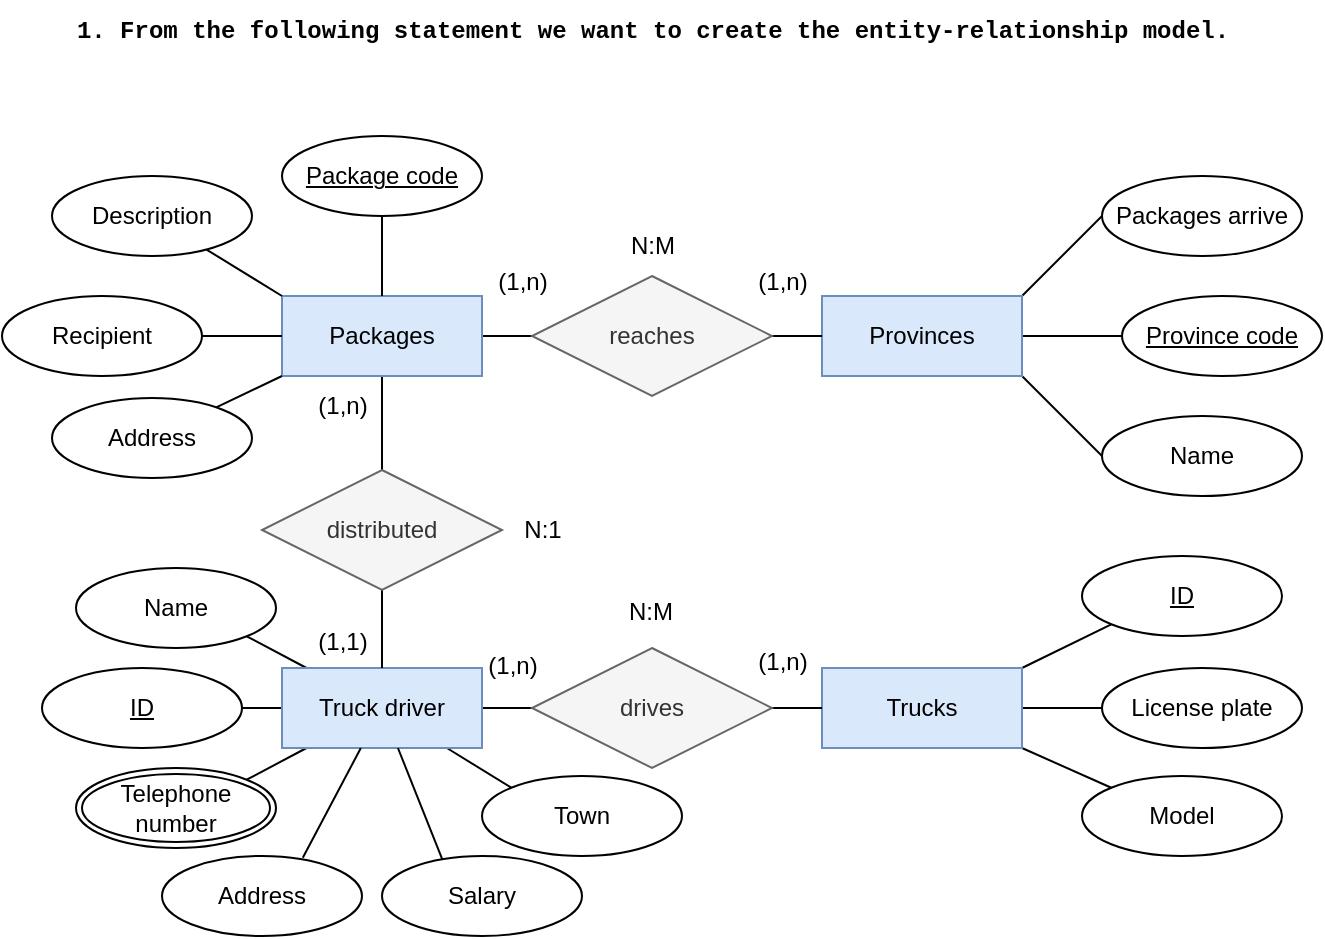 <mxfile version="22.0.8" type="github" pages="5">
  <diagram name="Exercise 1" id="IEjHNJ0pmOHl9RQTl8Xk">
    <mxGraphModel dx="1434" dy="769" grid="1" gridSize="10" guides="1" tooltips="1" connect="1" arrows="1" fold="1" page="1" pageScale="1" pageWidth="980" pageHeight="690" math="0" shadow="0">
      <root>
        <mxCell id="0" />
        <mxCell id="1" parent="0" />
        <mxCell id="KTv329vmwgTg1pqAnI8G-3" value="&lt;b&gt;&lt;font face=&quot;Courier New&quot;&gt;1. From the following statement we want to create the entity-relationship model.&lt;/font&gt;&lt;/b&gt;" style="text;html=1;align=center;verticalAlign=middle;resizable=0;points=[];autosize=1;strokeColor=none;fillColor=none;" parent="1" vertex="1">
          <mxGeometry x="215" y="12" width="600" height="30" as="geometry" />
        </mxCell>
        <mxCell id="KTv329vmwgTg1pqAnI8G-12" value="" style="rounded=0;orthogonalLoop=1;jettySize=auto;html=1;endArrow=none;endFill=0;" parent="1" source="KTv329vmwgTg1pqAnI8G-5" target="KTv329vmwgTg1pqAnI8G-9" edge="1">
          <mxGeometry relative="1" as="geometry" />
        </mxCell>
        <mxCell id="KTv329vmwgTg1pqAnI8G-14" value="" style="edgeStyle=orthogonalEdgeStyle;rounded=0;orthogonalLoop=1;jettySize=auto;html=1;endArrow=none;endFill=0;" parent="1" source="KTv329vmwgTg1pqAnI8G-5" target="KTv329vmwgTg1pqAnI8G-11" edge="1">
          <mxGeometry relative="1" as="geometry" />
        </mxCell>
        <mxCell id="KTv329vmwgTg1pqAnI8G-5" value="Packages" style="whiteSpace=wrap;html=1;align=center;fillColor=#dae8fc;strokeColor=#6c8ebf;" parent="1" vertex="1">
          <mxGeometry x="330" y="160" width="100" height="40" as="geometry" />
        </mxCell>
        <mxCell id="KTv329vmwgTg1pqAnI8G-45" style="rounded=0;orthogonalLoop=1;jettySize=auto;html=1;entryX=0;entryY=0.5;entryDx=0;entryDy=0;endArrow=none;endFill=0;" parent="1" source="KTv329vmwgTg1pqAnI8G-6" target="KTv329vmwgTg1pqAnI8G-43" edge="1">
          <mxGeometry relative="1" as="geometry" />
        </mxCell>
        <mxCell id="KTv329vmwgTg1pqAnI8G-46" style="rounded=0;orthogonalLoop=1;jettySize=auto;html=1;entryX=0;entryY=0.5;entryDx=0;entryDy=0;endArrow=none;endFill=0;exitX=1;exitY=0;exitDx=0;exitDy=0;" parent="1" source="KTv329vmwgTg1pqAnI8G-6" target="KTv329vmwgTg1pqAnI8G-42" edge="1">
          <mxGeometry relative="1" as="geometry" />
        </mxCell>
        <mxCell id="KTv329vmwgTg1pqAnI8G-47" style="rounded=0;orthogonalLoop=1;jettySize=auto;html=1;entryX=0;entryY=0.5;entryDx=0;entryDy=0;endArrow=none;endFill=0;exitX=1;exitY=1;exitDx=0;exitDy=0;" parent="1" source="KTv329vmwgTg1pqAnI8G-6" target="KTv329vmwgTg1pqAnI8G-44" edge="1">
          <mxGeometry relative="1" as="geometry" />
        </mxCell>
        <mxCell id="KTv329vmwgTg1pqAnI8G-6" value="Provinces" style="whiteSpace=wrap;html=1;align=center;fillColor=#dae8fc;strokeColor=#6c8ebf;" parent="1" vertex="1">
          <mxGeometry x="600" y="160" width="100" height="40" as="geometry" />
        </mxCell>
        <mxCell id="KTv329vmwgTg1pqAnI8G-16" value="" style="rounded=0;orthogonalLoop=1;jettySize=auto;html=1;endArrow=none;endFill=0;" parent="1" source="KTv329vmwgTg1pqAnI8G-7" target="KTv329vmwgTg1pqAnI8G-10" edge="1">
          <mxGeometry relative="1" as="geometry" />
        </mxCell>
        <mxCell id="KTv329vmwgTg1pqAnI8G-34" style="rounded=0;orthogonalLoop=1;jettySize=auto;html=1;entryX=1;entryY=1;entryDx=0;entryDy=0;endArrow=none;endFill=0;" parent="1" source="KTv329vmwgTg1pqAnI8G-7" target="KTv329vmwgTg1pqAnI8G-27" edge="1">
          <mxGeometry relative="1" as="geometry" />
        </mxCell>
        <mxCell id="KTv329vmwgTg1pqAnI8G-36" style="rounded=0;orthogonalLoop=1;jettySize=auto;html=1;entryX=1;entryY=0.5;entryDx=0;entryDy=0;endArrow=none;endFill=0;" parent="1" source="KTv329vmwgTg1pqAnI8G-7" target="KTv329vmwgTg1pqAnI8G-28" edge="1">
          <mxGeometry relative="1" as="geometry" />
        </mxCell>
        <mxCell id="KTv329vmwgTg1pqAnI8G-37" style="rounded=0;orthogonalLoop=1;jettySize=auto;html=1;entryX=1;entryY=0;entryDx=0;entryDy=0;endArrow=none;endFill=0;" parent="1" source="KTv329vmwgTg1pqAnI8G-7" edge="1">
          <mxGeometry relative="1" as="geometry">
            <mxPoint x="312.355" y="401.858" as="targetPoint" />
          </mxGeometry>
        </mxCell>
        <mxCell id="KTv329vmwgTg1pqAnI8G-40" style="rounded=0;orthogonalLoop=1;jettySize=auto;html=1;entryX=0;entryY=0;entryDx=0;entryDy=0;endArrow=none;endFill=0;" parent="1" source="KTv329vmwgTg1pqAnI8G-7" target="KTv329vmwgTg1pqAnI8G-32" edge="1">
          <mxGeometry relative="1" as="geometry" />
        </mxCell>
        <mxCell id="KTv329vmwgTg1pqAnI8G-7" value="Truck driver" style="whiteSpace=wrap;html=1;align=center;fillColor=#dae8fc;strokeColor=#6c8ebf;" parent="1" vertex="1">
          <mxGeometry x="330" y="346" width="100" height="40" as="geometry" />
        </mxCell>
        <mxCell id="Wo-e9K6KGjCM8ya-YIep-5" style="rounded=0;orthogonalLoop=1;jettySize=auto;html=1;entryX=0;entryY=0.5;entryDx=0;entryDy=0;endArrow=none;endFill=0;" parent="1" source="KTv329vmwgTg1pqAnI8G-8" target="Wo-e9K6KGjCM8ya-YIep-2" edge="1">
          <mxGeometry relative="1" as="geometry" />
        </mxCell>
        <mxCell id="Wo-e9K6KGjCM8ya-YIep-6" style="rounded=0;orthogonalLoop=1;jettySize=auto;html=1;entryX=0;entryY=1;entryDx=0;entryDy=0;endArrow=none;endFill=0;exitX=1;exitY=0;exitDx=0;exitDy=0;" parent="1" source="KTv329vmwgTg1pqAnI8G-8" target="Wo-e9K6KGjCM8ya-YIep-1" edge="1">
          <mxGeometry relative="1" as="geometry" />
        </mxCell>
        <mxCell id="Wo-e9K6KGjCM8ya-YIep-7" style="rounded=0;orthogonalLoop=1;jettySize=auto;html=1;entryX=0;entryY=0;entryDx=0;entryDy=0;endArrow=none;endFill=0;exitX=1;exitY=1;exitDx=0;exitDy=0;" parent="1" source="KTv329vmwgTg1pqAnI8G-8" target="Wo-e9K6KGjCM8ya-YIep-4" edge="1">
          <mxGeometry relative="1" as="geometry" />
        </mxCell>
        <mxCell id="KTv329vmwgTg1pqAnI8G-8" value="Trucks" style="whiteSpace=wrap;html=1;align=center;fillColor=#dae8fc;strokeColor=#6c8ebf;" parent="1" vertex="1">
          <mxGeometry x="600" y="346" width="100" height="40" as="geometry" />
        </mxCell>
        <mxCell id="KTv329vmwgTg1pqAnI8G-13" value="" style="rounded=0;orthogonalLoop=1;jettySize=auto;html=1;endArrow=none;endFill=0;" parent="1" source="KTv329vmwgTg1pqAnI8G-9" target="KTv329vmwgTg1pqAnI8G-6" edge="1">
          <mxGeometry relative="1" as="geometry" />
        </mxCell>
        <mxCell id="KTv329vmwgTg1pqAnI8G-9" value="reaches" style="shape=rhombus;perimeter=rhombusPerimeter;whiteSpace=wrap;html=1;align=center;fillColor=#f5f5f5;fontColor=#333333;strokeColor=#666666;" parent="1" vertex="1">
          <mxGeometry x="455" y="150" width="120" height="60" as="geometry" />
        </mxCell>
        <mxCell id="KTv329vmwgTg1pqAnI8G-17" value="" style="rounded=0;orthogonalLoop=1;jettySize=auto;html=1;endArrow=none;endFill=0;" parent="1" source="KTv329vmwgTg1pqAnI8G-10" target="KTv329vmwgTg1pqAnI8G-8" edge="1">
          <mxGeometry relative="1" as="geometry" />
        </mxCell>
        <mxCell id="KTv329vmwgTg1pqAnI8G-10" value="drives" style="shape=rhombus;perimeter=rhombusPerimeter;whiteSpace=wrap;html=1;align=center;fillColor=#f5f5f5;fontColor=#333333;strokeColor=#666666;" parent="1" vertex="1">
          <mxGeometry x="455" y="336" width="120" height="60" as="geometry" />
        </mxCell>
        <mxCell id="KTv329vmwgTg1pqAnI8G-15" value="" style="rounded=0;orthogonalLoop=1;jettySize=auto;html=1;endArrow=none;endFill=0;" parent="1" source="KTv329vmwgTg1pqAnI8G-11" target="KTv329vmwgTg1pqAnI8G-7" edge="1">
          <mxGeometry relative="1" as="geometry" />
        </mxCell>
        <mxCell id="KTv329vmwgTg1pqAnI8G-11" value="distributed" style="shape=rhombus;perimeter=rhombusPerimeter;whiteSpace=wrap;html=1;align=center;fillColor=#f5f5f5;fontColor=#333333;strokeColor=#666666;" parent="1" vertex="1">
          <mxGeometry x="320" y="247" width="120" height="60" as="geometry" />
        </mxCell>
        <mxCell id="KTv329vmwgTg1pqAnI8G-26" value="" style="rounded=0;orthogonalLoop=1;jettySize=auto;html=1;endArrow=none;endFill=0;" parent="1" source="KTv329vmwgTg1pqAnI8G-19" target="KTv329vmwgTg1pqAnI8G-5" edge="1">
          <mxGeometry relative="1" as="geometry" />
        </mxCell>
        <mxCell id="KTv329vmwgTg1pqAnI8G-19" value="Package code" style="ellipse;whiteSpace=wrap;html=1;align=center;fontStyle=4;" parent="1" vertex="1">
          <mxGeometry x="330" y="80" width="100" height="40" as="geometry" />
        </mxCell>
        <mxCell id="KTv329vmwgTg1pqAnI8G-25" style="rounded=0;orthogonalLoop=1;jettySize=auto;html=1;entryX=0;entryY=0;entryDx=0;entryDy=0;endArrow=none;endFill=0;" parent="1" source="KTv329vmwgTg1pqAnI8G-20" target="KTv329vmwgTg1pqAnI8G-5" edge="1">
          <mxGeometry relative="1" as="geometry" />
        </mxCell>
        <mxCell id="KTv329vmwgTg1pqAnI8G-20" value="Description" style="ellipse;whiteSpace=wrap;html=1;align=center;" parent="1" vertex="1">
          <mxGeometry x="215" y="100" width="100" height="40" as="geometry" />
        </mxCell>
        <mxCell id="KTv329vmwgTg1pqAnI8G-24" value="" style="rounded=0;orthogonalLoop=1;jettySize=auto;html=1;endArrow=none;endFill=0;" parent="1" source="KTv329vmwgTg1pqAnI8G-21" target="KTv329vmwgTg1pqAnI8G-5" edge="1">
          <mxGeometry relative="1" as="geometry" />
        </mxCell>
        <mxCell id="KTv329vmwgTg1pqAnI8G-21" value="Recipient" style="ellipse;whiteSpace=wrap;html=1;align=center;" parent="1" vertex="1">
          <mxGeometry x="190" y="160" width="100" height="40" as="geometry" />
        </mxCell>
        <mxCell id="KTv329vmwgTg1pqAnI8G-23" style="rounded=0;orthogonalLoop=1;jettySize=auto;html=1;entryX=0;entryY=1;entryDx=0;entryDy=0;endArrow=none;endFill=0;" parent="1" source="KTv329vmwgTg1pqAnI8G-22" target="KTv329vmwgTg1pqAnI8G-5" edge="1">
          <mxGeometry relative="1" as="geometry">
            <mxPoint x="340" y="231" as="targetPoint" />
          </mxGeometry>
        </mxCell>
        <mxCell id="KTv329vmwgTg1pqAnI8G-22" value="Address" style="ellipse;whiteSpace=wrap;html=1;align=center;" parent="1" vertex="1">
          <mxGeometry x="215" y="211" width="100" height="40" as="geometry" />
        </mxCell>
        <mxCell id="KTv329vmwgTg1pqAnI8G-27" value="Name" style="ellipse;whiteSpace=wrap;html=1;align=center;" parent="1" vertex="1">
          <mxGeometry x="227" y="296" width="100" height="40" as="geometry" />
        </mxCell>
        <mxCell id="KTv329vmwgTg1pqAnI8G-28" value="ID" style="ellipse;whiteSpace=wrap;html=1;align=center;fontStyle=4;" parent="1" vertex="1">
          <mxGeometry x="210" y="346" width="100" height="40" as="geometry" />
        </mxCell>
        <mxCell id="KTv329vmwgTg1pqAnI8G-31" value="Address" style="ellipse;whiteSpace=wrap;html=1;align=center;" parent="1" vertex="1">
          <mxGeometry x="270" y="440" width="100" height="40" as="geometry" />
        </mxCell>
        <mxCell id="KTv329vmwgTg1pqAnI8G-32" value="Town" style="ellipse;whiteSpace=wrap;html=1;align=center;" parent="1" vertex="1">
          <mxGeometry x="430" y="400" width="100" height="40" as="geometry" />
        </mxCell>
        <mxCell id="KTv329vmwgTg1pqAnI8G-33" value="Salary" style="ellipse;whiteSpace=wrap;html=1;align=center;" parent="1" vertex="1">
          <mxGeometry x="380" y="440" width="100" height="40" as="geometry" />
        </mxCell>
        <mxCell id="KTv329vmwgTg1pqAnI8G-38" style="rounded=0;orthogonalLoop=1;jettySize=auto;html=1;entryX=0.704;entryY=0.022;entryDx=0;entryDy=0;entryPerimeter=0;endArrow=none;endFill=0;" parent="1" source="KTv329vmwgTg1pqAnI8G-7" target="KTv329vmwgTg1pqAnI8G-31" edge="1">
          <mxGeometry relative="1" as="geometry" />
        </mxCell>
        <mxCell id="KTv329vmwgTg1pqAnI8G-39" style="rounded=0;orthogonalLoop=1;jettySize=auto;html=1;entryX=0.301;entryY=0.04;entryDx=0;entryDy=0;entryPerimeter=0;endArrow=none;endFill=0;" parent="1" source="KTv329vmwgTg1pqAnI8G-7" target="KTv329vmwgTg1pqAnI8G-33" edge="1">
          <mxGeometry relative="1" as="geometry" />
        </mxCell>
        <mxCell id="KTv329vmwgTg1pqAnI8G-42" value="Packages arrive" style="ellipse;whiteSpace=wrap;html=1;align=center;" parent="1" vertex="1">
          <mxGeometry x="740" y="100" width="100" height="40" as="geometry" />
        </mxCell>
        <mxCell id="KTv329vmwgTg1pqAnI8G-43" value="Province code" style="ellipse;whiteSpace=wrap;html=1;align=center;fontStyle=4;" parent="1" vertex="1">
          <mxGeometry x="750" y="160" width="100" height="40" as="geometry" />
        </mxCell>
        <mxCell id="KTv329vmwgTg1pqAnI8G-44" value="Name" style="ellipse;whiteSpace=wrap;html=1;align=center;" parent="1" vertex="1">
          <mxGeometry x="740" y="220" width="100" height="40" as="geometry" />
        </mxCell>
        <mxCell id="Wo-e9K6KGjCM8ya-YIep-1" value="ID" style="ellipse;whiteSpace=wrap;html=1;align=center;fontStyle=4;" parent="1" vertex="1">
          <mxGeometry x="730" y="290" width="100" height="40" as="geometry" />
        </mxCell>
        <mxCell id="Wo-e9K6KGjCM8ya-YIep-2" value="License plate" style="ellipse;whiteSpace=wrap;html=1;align=center;" parent="1" vertex="1">
          <mxGeometry x="740" y="346" width="100" height="40" as="geometry" />
        </mxCell>
        <mxCell id="Wo-e9K6KGjCM8ya-YIep-4" value="Model" style="ellipse;whiteSpace=wrap;html=1;align=center;" parent="1" vertex="1">
          <mxGeometry x="730" y="400" width="100" height="40" as="geometry" />
        </mxCell>
        <mxCell id="NfUxQeWdDpjp0sWM3QvV-1" value="(1,n)" style="text;html=1;align=center;verticalAlign=middle;resizable=0;points=[];autosize=1;strokeColor=none;fillColor=none;" parent="1" vertex="1">
          <mxGeometry x="335" y="200" width="50" height="30" as="geometry" />
        </mxCell>
        <mxCell id="NfUxQeWdDpjp0sWM3QvV-2" value="(1,1)" style="text;html=1;align=center;verticalAlign=middle;resizable=0;points=[];autosize=1;strokeColor=none;fillColor=none;" parent="1" vertex="1">
          <mxGeometry x="335" y="318" width="50" height="30" as="geometry" />
        </mxCell>
        <mxCell id="NfUxQeWdDpjp0sWM3QvV-3" value="N:1" style="text;html=1;align=center;verticalAlign=middle;resizable=0;points=[];autosize=1;strokeColor=none;fillColor=none;" parent="1" vertex="1">
          <mxGeometry x="440" y="262" width="40" height="30" as="geometry" />
        </mxCell>
        <mxCell id="NfUxQeWdDpjp0sWM3QvV-4" value="(1,n)" style="text;html=1;align=center;verticalAlign=middle;resizable=0;points=[];autosize=1;strokeColor=none;fillColor=none;" parent="1" vertex="1">
          <mxGeometry x="425" y="138" width="50" height="30" as="geometry" />
        </mxCell>
        <mxCell id="NfUxQeWdDpjp0sWM3QvV-5" value="(1,n)" style="text;html=1;align=center;verticalAlign=middle;resizable=0;points=[];autosize=1;strokeColor=none;fillColor=none;" parent="1" vertex="1">
          <mxGeometry x="555" y="138" width="50" height="30" as="geometry" />
        </mxCell>
        <mxCell id="NfUxQeWdDpjp0sWM3QvV-6" value="N:M" style="text;html=1;align=center;verticalAlign=middle;resizable=0;points=[];autosize=1;strokeColor=none;fillColor=none;" parent="1" vertex="1">
          <mxGeometry x="490" y="120" width="50" height="30" as="geometry" />
        </mxCell>
        <mxCell id="NfUxQeWdDpjp0sWM3QvV-7" value="(1,n)" style="text;html=1;align=center;verticalAlign=middle;resizable=0;points=[];autosize=1;strokeColor=none;fillColor=none;" parent="1" vertex="1">
          <mxGeometry x="555" y="328" width="50" height="30" as="geometry" />
        </mxCell>
        <mxCell id="NfUxQeWdDpjp0sWM3QvV-8" value="(1,n)" style="text;html=1;align=center;verticalAlign=middle;resizable=0;points=[];autosize=1;strokeColor=none;fillColor=none;" parent="1" vertex="1">
          <mxGeometry x="420" y="330" width="50" height="30" as="geometry" />
        </mxCell>
        <mxCell id="NfUxQeWdDpjp0sWM3QvV-9" value="N:M" style="text;html=1;align=center;verticalAlign=middle;resizable=0;points=[];autosize=1;strokeColor=none;fillColor=none;" parent="1" vertex="1">
          <mxGeometry x="489" y="303" width="50" height="30" as="geometry" />
        </mxCell>
        <mxCell id="gvvnb1L8B3vs1ZJiVXpq-1" value="Telephone number" style="ellipse;shape=doubleEllipse;margin=3;whiteSpace=wrap;html=1;align=center;" parent="1" vertex="1">
          <mxGeometry x="227" y="396" width="100" height="40" as="geometry" />
        </mxCell>
      </root>
    </mxGraphModel>
  </diagram>
  <diagram id="7PCTT4p-_xo4xljGVVLw" name="Exercise 2">
    <mxGraphModel dx="1434" dy="769" grid="1" gridSize="10" guides="1" tooltips="1" connect="1" arrows="1" fold="1" page="1" pageScale="1" pageWidth="980" pageHeight="690" math="0" shadow="0">
      <root>
        <mxCell id="0" />
        <mxCell id="1" parent="0" />
        <mxCell id="6dr4hZ84aIYjJ2-IWwdi-1" value="&lt;b&gt;&lt;font face=&quot;Courier New&quot;&gt;2. From the following statement we want to create the entity-relationship model.&lt;/font&gt;&lt;/b&gt;" style="text;html=1;align=center;verticalAlign=middle;resizable=0;points=[];autosize=1;strokeColor=none;fillColor=none;" parent="1" vertex="1">
          <mxGeometry x="215" y="12" width="600" height="30" as="geometry" />
        </mxCell>
        <mxCell id="6dr4hZ84aIYjJ2-IWwdi-21" value="" style="edgeStyle=orthogonalEdgeStyle;rounded=0;orthogonalLoop=1;jettySize=auto;html=1;endArrow=none;endFill=0;" parent="1" source="6dr4hZ84aIYjJ2-IWwdi-4" target="6dr4hZ84aIYjJ2-IWwdi-20" edge="1">
          <mxGeometry relative="1" as="geometry" />
        </mxCell>
        <mxCell id="6dr4hZ84aIYjJ2-IWwdi-4" value="Teachers" style="whiteSpace=wrap;html=1;align=center;fillColor=#dae8fc;strokeColor=#6c8ebf;" parent="1" vertex="1">
          <mxGeometry x="230" y="200" width="100" height="40" as="geometry" />
        </mxCell>
        <mxCell id="6dr4hZ84aIYjJ2-IWwdi-18" style="rounded=0;orthogonalLoop=1;jettySize=auto;html=1;entryX=0.5;entryY=0;entryDx=0;entryDy=0;endArrow=none;endFill=0;" parent="1" source="6dr4hZ84aIYjJ2-IWwdi-5" target="6dr4hZ84aIYjJ2-IWwdi-4" edge="1">
          <mxGeometry relative="1" as="geometry" />
        </mxCell>
        <mxCell id="6dr4hZ84aIYjJ2-IWwdi-5" value="ID" style="ellipse;whiteSpace=wrap;html=1;align=center;fontStyle=4;" parent="1" vertex="1">
          <mxGeometry x="230" y="90" width="100" height="40" as="geometry" />
        </mxCell>
        <mxCell id="6dr4hZ84aIYjJ2-IWwdi-17" style="rounded=0;orthogonalLoop=1;jettySize=auto;html=1;entryX=0;entryY=0;entryDx=0;entryDy=0;endArrow=none;endFill=0;" parent="1" source="6dr4hZ84aIYjJ2-IWwdi-6" target="6dr4hZ84aIYjJ2-IWwdi-4" edge="1">
          <mxGeometry relative="1" as="geometry" />
        </mxCell>
        <mxCell id="6dr4hZ84aIYjJ2-IWwdi-6" value="DNI/RFC" style="ellipse;whiteSpace=wrap;html=1;align=center;" parent="1" vertex="1">
          <mxGeometry x="130" y="130" width="100" height="40" as="geometry" />
        </mxCell>
        <mxCell id="6dr4hZ84aIYjJ2-IWwdi-16" style="rounded=0;orthogonalLoop=1;jettySize=auto;html=1;entryX=0;entryY=0.5;entryDx=0;entryDy=0;endArrow=none;endFill=0;" parent="1" source="6dr4hZ84aIYjJ2-IWwdi-7" target="6dr4hZ84aIYjJ2-IWwdi-4" edge="1">
          <mxGeometry relative="1" as="geometry" />
        </mxCell>
        <mxCell id="6dr4hZ84aIYjJ2-IWwdi-7" value="Name" style="ellipse;whiteSpace=wrap;html=1;align=center;" parent="1" vertex="1">
          <mxGeometry x="60" y="180" width="100" height="40" as="geometry" />
        </mxCell>
        <mxCell id="6dr4hZ84aIYjJ2-IWwdi-12" style="rounded=0;orthogonalLoop=1;jettySize=auto;html=1;entryX=0.743;entryY=0.05;entryDx=0;entryDy=0;endArrow=none;endFill=0;exitX=0;exitY=1;exitDx=0;exitDy=0;entryPerimeter=0;" parent="1" source="6dr4hZ84aIYjJ2-IWwdi-8" target="6dr4hZ84aIYjJ2-IWwdi-11" edge="1">
          <mxGeometry relative="1" as="geometry" />
        </mxCell>
        <mxCell id="6dr4hZ84aIYjJ2-IWwdi-13" style="rounded=0;orthogonalLoop=1;jettySize=auto;html=1;entryX=1;entryY=0.5;entryDx=0;entryDy=0;endArrow=none;endFill=0;" parent="1" source="6dr4hZ84aIYjJ2-IWwdi-8" target="6dr4hZ84aIYjJ2-IWwdi-10" edge="1">
          <mxGeometry relative="1" as="geometry" />
        </mxCell>
        <mxCell id="6dr4hZ84aIYjJ2-IWwdi-15" style="rounded=0;orthogonalLoop=1;jettySize=auto;html=1;entryX=0;entryY=1;entryDx=0;entryDy=0;endArrow=none;endFill=0;" parent="1" source="6dr4hZ84aIYjJ2-IWwdi-8" target="6dr4hZ84aIYjJ2-IWwdi-4" edge="1">
          <mxGeometry relative="1" as="geometry" />
        </mxCell>
        <mxCell id="6dr4hZ84aIYjJ2-IWwdi-8" value="Address" style="ellipse;whiteSpace=wrap;html=1;align=center;" parent="1" vertex="1">
          <mxGeometry x="115" y="250" width="100" height="40" as="geometry" />
        </mxCell>
        <mxCell id="6dr4hZ84aIYjJ2-IWwdi-14" style="rounded=0;orthogonalLoop=1;jettySize=auto;html=1;entryX=0.5;entryY=1;entryDx=0;entryDy=0;endArrow=none;endFill=0;" parent="1" source="6dr4hZ84aIYjJ2-IWwdi-9" target="6dr4hZ84aIYjJ2-IWwdi-4" edge="1">
          <mxGeometry relative="1" as="geometry" />
        </mxCell>
        <mxCell id="6dr4hZ84aIYjJ2-IWwdi-9" value="Telephone number" style="ellipse;whiteSpace=wrap;html=1;align=center;" parent="1" vertex="1">
          <mxGeometry x="230" y="300" width="100" height="40" as="geometry" />
        </mxCell>
        <mxCell id="6dr4hZ84aIYjJ2-IWwdi-10" value="Population" style="ellipse;whiteSpace=wrap;html=1;align=center;" parent="1" vertex="1">
          <mxGeometry x="10" y="250" width="70" height="40" as="geometry" />
        </mxCell>
        <mxCell id="6dr4hZ84aIYjJ2-IWwdi-11" value="Code Postal" style="ellipse;whiteSpace=wrap;html=1;align=center;" parent="1" vertex="1">
          <mxGeometry x="30" y="310" width="70" height="40" as="geometry" />
        </mxCell>
        <mxCell id="6dr4hZ84aIYjJ2-IWwdi-20" value="teach" style="shape=rhombus;perimeter=rhombusPerimeter;whiteSpace=wrap;html=1;align=center;fillColor=#f5f5f5;fontColor=#333333;strokeColor=#666666;" parent="1" vertex="1">
          <mxGeometry x="390" y="190" width="120" height="60" as="geometry" />
        </mxCell>
        <mxCell id="6dr4hZ84aIYjJ2-IWwdi-23" value="" style="edgeStyle=orthogonalEdgeStyle;rounded=0;orthogonalLoop=1;jettySize=auto;html=1;endArrow=none;endFill=0;" parent="1" source="6dr4hZ84aIYjJ2-IWwdi-22" target="6dr4hZ84aIYjJ2-IWwdi-20" edge="1">
          <mxGeometry relative="1" as="geometry" />
        </mxCell>
        <mxCell id="6dr4hZ84aIYjJ2-IWwdi-26" value="" style="edgeStyle=orthogonalEdgeStyle;rounded=0;orthogonalLoop=1;jettySize=auto;html=1;endArrow=none;endFill=0;" parent="1" source="6dr4hZ84aIYjJ2-IWwdi-22" target="6dr4hZ84aIYjJ2-IWwdi-25" edge="1">
          <mxGeometry relative="1" as="geometry" />
        </mxCell>
        <mxCell id="6dr4hZ84aIYjJ2-IWwdi-30" style="rounded=0;orthogonalLoop=1;jettySize=auto;html=1;entryX=0;entryY=1;entryDx=0;entryDy=0;endArrow=none;endFill=0;exitX=1;exitY=0.5;exitDx=0;exitDy=0;" parent="1" source="6dr4hZ84aIYjJ2-IWwdi-22" target="6dr4hZ84aIYjJ2-IWwdi-29" edge="1">
          <mxGeometry relative="1" as="geometry" />
        </mxCell>
        <mxCell id="6dr4hZ84aIYjJ2-IWwdi-31" style="rounded=0;orthogonalLoop=1;jettySize=auto;html=1;entryX=0.5;entryY=1;entryDx=0;entryDy=0;endArrow=none;endFill=0;" parent="1" source="6dr4hZ84aIYjJ2-IWwdi-22" target="6dr4hZ84aIYjJ2-IWwdi-28" edge="1">
          <mxGeometry relative="1" as="geometry" />
        </mxCell>
        <mxCell id="6dr4hZ84aIYjJ2-IWwdi-22" value="Modules" style="whiteSpace=wrap;html=1;align=center;fillColor=#dae8fc;strokeColor=#6c8ebf;" parent="1" vertex="1">
          <mxGeometry x="595" y="200" width="100" height="40" as="geometry" />
        </mxCell>
        <mxCell id="6dr4hZ84aIYjJ2-IWwdi-27" value="" style="edgeStyle=orthogonalEdgeStyle;rounded=0;orthogonalLoop=1;jettySize=auto;html=1;endArrow=none;endFill=0;" parent="1" source="6dr4hZ84aIYjJ2-IWwdi-24" target="6dr4hZ84aIYjJ2-IWwdi-25" edge="1">
          <mxGeometry relative="1" as="geometry" />
        </mxCell>
        <mxCell id="Yk-E8Wo6lXJwaF9hRp8T-2" style="edgeStyle=orthogonalEdgeStyle;rounded=0;orthogonalLoop=1;jettySize=auto;html=1;entryX=0.5;entryY=0;entryDx=0;entryDy=0;endArrow=none;endFill=0;" parent="1" source="6dr4hZ84aIYjJ2-IWwdi-24" target="Yk-E8Wo6lXJwaF9hRp8T-1" edge="1">
          <mxGeometry relative="1" as="geometry">
            <mxPoint x="810" y="430" as="targetPoint" />
            <Array as="points">
              <mxPoint x="810" y="430" />
            </Array>
          </mxGeometry>
        </mxCell>
        <mxCell id="Yk-E8Wo6lXJwaF9hRp8T-4" style="edgeStyle=orthogonalEdgeStyle;rounded=0;orthogonalLoop=1;jettySize=auto;html=1;entryX=0;entryY=0.5;entryDx=0;entryDy=0;endArrow=none;endFill=0;" parent="1" source="6dr4hZ84aIYjJ2-IWwdi-24" target="Yk-E8Wo6lXJwaF9hRp8T-1" edge="1">
          <mxGeometry relative="1" as="geometry">
            <mxPoint x="645" y="530" as="targetPoint" />
            <Array as="points">
              <mxPoint x="645" y="520" />
            </Array>
          </mxGeometry>
        </mxCell>
        <mxCell id="6dr4hZ84aIYjJ2-IWwdi-24" value="Students" style="whiteSpace=wrap;html=1;align=center;fillColor=#dae8fc;strokeColor=#6c8ebf;" parent="1" vertex="1">
          <mxGeometry x="595" y="410" width="100" height="40" as="geometry" />
        </mxCell>
        <mxCell id="6dr4hZ84aIYjJ2-IWwdi-25" value="have" style="shape=rhombus;perimeter=rhombusPerimeter;whiteSpace=wrap;html=1;align=center;fillColor=#f5f5f5;fontColor=#333333;strokeColor=#666666;" parent="1" vertex="1">
          <mxGeometry x="585" y="290" width="120" height="60" as="geometry" />
        </mxCell>
        <mxCell id="6dr4hZ84aIYjJ2-IWwdi-28" value="Name" style="ellipse;whiteSpace=wrap;html=1;align=center;" parent="1" vertex="1">
          <mxGeometry x="660" y="100" width="100" height="40" as="geometry" />
        </mxCell>
        <mxCell id="6dr4hZ84aIYjJ2-IWwdi-29" value="Code" style="ellipse;whiteSpace=wrap;html=1;align=center;fontStyle=4;" parent="1" vertex="1">
          <mxGeometry x="770" y="170" width="100" height="40" as="geometry" />
        </mxCell>
        <mxCell id="Yk-E8Wo6lXJwaF9hRp8T-9" style="rounded=0;orthogonalLoop=1;jettySize=auto;html=1;entryX=0;entryY=0.25;entryDx=0;entryDy=0;endArrow=none;endFill=0;" parent="1" source="6dr4hZ84aIYjJ2-IWwdi-32" target="6dr4hZ84aIYjJ2-IWwdi-24" edge="1">
          <mxGeometry relative="1" as="geometry" />
        </mxCell>
        <mxCell id="6dr4hZ84aIYjJ2-IWwdi-32" value="File number" style="ellipse;whiteSpace=wrap;html=1;align=center;fontStyle=4;" parent="1" vertex="1">
          <mxGeometry x="435" y="380" width="100" height="40" as="geometry" />
        </mxCell>
        <mxCell id="Yk-E8Wo6lXJwaF9hRp8T-7" style="rounded=0;orthogonalLoop=1;jettySize=auto;html=1;entryX=0;entryY=1;entryDx=0;entryDy=0;endArrow=none;endFill=0;" parent="1" source="6dr4hZ84aIYjJ2-IWwdi-34" target="6dr4hZ84aIYjJ2-IWwdi-24" edge="1">
          <mxGeometry relative="1" as="geometry" />
        </mxCell>
        <mxCell id="6dr4hZ84aIYjJ2-IWwdi-34" value="Name" style="ellipse;whiteSpace=wrap;html=1;align=center;" parent="1" vertex="1">
          <mxGeometry x="485" y="478" width="100" height="40" as="geometry" />
        </mxCell>
        <mxCell id="Yk-E8Wo6lXJwaF9hRp8T-8" style="rounded=0;orthogonalLoop=1;jettySize=auto;html=1;entryX=0;entryY=0.75;entryDx=0;entryDy=0;endArrow=none;endFill=0;" parent="1" source="6dr4hZ84aIYjJ2-IWwdi-36" target="6dr4hZ84aIYjJ2-IWwdi-24" edge="1">
          <mxGeometry relative="1" as="geometry" />
        </mxCell>
        <mxCell id="6dr4hZ84aIYjJ2-IWwdi-36" value="Surname" style="ellipse;whiteSpace=wrap;html=1;align=center;" parent="1" vertex="1">
          <mxGeometry x="435" y="428" width="100" height="40" as="geometry" />
        </mxCell>
        <mxCell id="Yk-E8Wo6lXJwaF9hRp8T-10" style="rounded=0;orthogonalLoop=1;jettySize=auto;html=1;entryX=0;entryY=0;entryDx=0;entryDy=0;endArrow=none;endFill=0;" parent="1" source="6dr4hZ84aIYjJ2-IWwdi-38" target="6dr4hZ84aIYjJ2-IWwdi-24" edge="1">
          <mxGeometry relative="1" as="geometry" />
        </mxCell>
        <mxCell id="6dr4hZ84aIYjJ2-IWwdi-38" value="Date of birth" style="ellipse;whiteSpace=wrap;html=1;align=center;" parent="1" vertex="1">
          <mxGeometry x="485" y="335" width="100" height="40" as="geometry" />
        </mxCell>
        <mxCell id="6dr4hZ84aIYjJ2-IWwdi-40" value="(1,n)" style="text;html=1;align=center;verticalAlign=middle;resizable=0;points=[];autosize=1;strokeColor=none;fillColor=none;" parent="1" vertex="1">
          <mxGeometry x="535" y="188" width="50" height="30" as="geometry" />
        </mxCell>
        <mxCell id="6dr4hZ84aIYjJ2-IWwdi-41" value="(1,1)" style="text;html=1;align=center;verticalAlign=middle;resizable=0;points=[];autosize=1;strokeColor=none;fillColor=none;" parent="1" vertex="1">
          <mxGeometry x="325" y="178" width="50" height="30" as="geometry" />
        </mxCell>
        <mxCell id="6dr4hZ84aIYjJ2-IWwdi-42" value="1:N" style="text;html=1;align=center;verticalAlign=middle;resizable=0;points=[];autosize=1;strokeColor=none;fillColor=none;" parent="1" vertex="1">
          <mxGeometry x="430" y="158" width="40" height="30" as="geometry" />
        </mxCell>
        <mxCell id="6dr4hZ84aIYjJ2-IWwdi-43" value="(1,n)" style="text;html=1;align=center;verticalAlign=middle;resizable=0;points=[];autosize=1;strokeColor=none;fillColor=none;" parent="1" vertex="1">
          <mxGeometry x="645" y="248" width="50" height="30" as="geometry" />
        </mxCell>
        <mxCell id="6dr4hZ84aIYjJ2-IWwdi-44" value="(1,1)" style="text;html=1;align=center;verticalAlign=middle;resizable=0;points=[];autosize=1;strokeColor=none;fillColor=none;" parent="1" vertex="1">
          <mxGeometry x="645" y="368" width="50" height="30" as="geometry" />
        </mxCell>
        <mxCell id="6dr4hZ84aIYjJ2-IWwdi-45" value="N:1" style="text;html=1;align=center;verticalAlign=middle;resizable=0;points=[];autosize=1;strokeColor=none;fillColor=none;" parent="1" vertex="1">
          <mxGeometry x="705" y="305" width="40" height="30" as="geometry" />
        </mxCell>
        <mxCell id="Yk-E8Wo6lXJwaF9hRp8T-1" value="have" style="shape=rhombus;perimeter=rhombusPerimeter;whiteSpace=wrap;html=1;align=center;" parent="1" vertex="1">
          <mxGeometry x="750" y="490" width="120" height="60" as="geometry" />
        </mxCell>
        <mxCell id="Yk-E8Wo6lXJwaF9hRp8T-5" value="delegate" style="text;html=1;align=center;verticalAlign=middle;resizable=0;points=[];autosize=1;strokeColor=none;fillColor=none;" parent="1" vertex="1">
          <mxGeometry x="735" y="398" width="70" height="30" as="geometry" />
        </mxCell>
        <mxCell id="Yk-E8Wo6lXJwaF9hRp8T-6" value="group" style="text;html=1;align=center;verticalAlign=middle;resizable=0;points=[];autosize=1;strokeColor=none;fillColor=none;" parent="1" vertex="1">
          <mxGeometry x="655" y="518" width="50" height="30" as="geometry" />
        </mxCell>
      </root>
    </mxGraphModel>
  </diagram>
  <diagram id="IUV63heYTPsnleTIgkoK" name="Exercise 3">
    <mxGraphModel dx="1434" dy="769" grid="1" gridSize="10" guides="1" tooltips="1" connect="1" arrows="1" fold="1" page="1" pageScale="1" pageWidth="980" pageHeight="690" math="0" shadow="0">
      <root>
        <mxCell id="0" />
        <mxCell id="1" parent="0" />
        <mxCell id="2K98s8Xt0WoE01XoohDq-28" style="rounded=0;orthogonalLoop=1;jettySize=auto;html=1;entryX=1;entryY=0.5;entryDx=0;entryDy=0;endArrow=none;endFill=0;exitX=0;exitY=1;exitDx=0;exitDy=0;" parent="1" source="2K98s8Xt0WoE01XoohDq-3" target="2K98s8Xt0WoE01XoohDq-27" edge="1">
          <mxGeometry relative="1" as="geometry" />
        </mxCell>
        <mxCell id="2K98s8Xt0WoE01XoohDq-29" style="rounded=0;orthogonalLoop=1;jettySize=auto;html=1;entryX=1;entryY=0.5;entryDx=0;entryDy=0;endArrow=none;endFill=0;" parent="1" source="2K98s8Xt0WoE01XoohDq-3" target="2K98s8Xt0WoE01XoohDq-25" edge="1">
          <mxGeometry relative="1" as="geometry" />
        </mxCell>
        <mxCell id="2K98s8Xt0WoE01XoohDq-30" value="" style="rounded=0;orthogonalLoop=1;jettySize=auto;html=1;endArrow=none;endFill=0;" parent="1" source="2K98s8Xt0WoE01XoohDq-3" target="2K98s8Xt0WoE01XoohDq-17" edge="1">
          <mxGeometry relative="1" as="geometry" />
        </mxCell>
        <mxCell id="2K98s8Xt0WoE01XoohDq-31" style="rounded=0;orthogonalLoop=1;jettySize=auto;html=1;entryX=0;entryY=1;entryDx=0;entryDy=0;endArrow=none;endFill=0;" parent="1" source="2K98s8Xt0WoE01XoohDq-3" target="2K98s8Xt0WoE01XoohDq-26" edge="1">
          <mxGeometry relative="1" as="geometry" />
        </mxCell>
        <mxCell id="2K98s8Xt0WoE01XoohDq-3" value="Customers" style="whiteSpace=wrap;html=1;align=center;fillColor=#dae8fc;strokeColor=#6c8ebf;" parent="1" vertex="1">
          <mxGeometry x="275" y="250" width="100" height="40" as="geometry" />
        </mxCell>
        <mxCell id="2K98s8Xt0WoE01XoohDq-11" value="" style="rounded=0;orthogonalLoop=1;jettySize=auto;html=1;endArrow=none;endFill=0;" parent="1" source="2K98s8Xt0WoE01XoohDq-4" target="2K98s8Xt0WoE01XoohDq-9" edge="1">
          <mxGeometry relative="1" as="geometry" />
        </mxCell>
        <mxCell id="2K98s8Xt0WoE01XoohDq-12" value="" style="rounded=0;orthogonalLoop=1;jettySize=auto;html=1;endArrow=none;endFill=0;" parent="1" source="2K98s8Xt0WoE01XoohDq-4" target="2K98s8Xt0WoE01XoohDq-7" edge="1">
          <mxGeometry relative="1" as="geometry" />
        </mxCell>
        <mxCell id="2K98s8Xt0WoE01XoohDq-4" value="Orders" style="whiteSpace=wrap;html=1;align=center;fillColor=#dae8fc;strokeColor=#6c8ebf;" parent="1" vertex="1">
          <mxGeometry x="605" y="250" width="100" height="40" as="geometry" />
        </mxCell>
        <mxCell id="H8clcObliVE9Kk-Qps_f-9" value="" style="rounded=0;orthogonalLoop=1;jettySize=auto;html=1;endArrow=none;endFill=0;" parent="1" source="2K98s8Xt0WoE01XoohDq-5" target="H8clcObliVE9Kk-Qps_f-5" edge="1">
          <mxGeometry relative="1" as="geometry" />
        </mxCell>
        <mxCell id="H8clcObliVE9Kk-Qps_f-10" style="rounded=0;orthogonalLoop=1;jettySize=auto;html=1;entryX=0;entryY=0.5;entryDx=0;entryDy=0;endArrow=none;endFill=0;" parent="1" source="2K98s8Xt0WoE01XoohDq-5" target="H8clcObliVE9Kk-Qps_f-6" edge="1">
          <mxGeometry relative="1" as="geometry" />
        </mxCell>
        <mxCell id="H8clcObliVE9Kk-Qps_f-11" style="rounded=0;orthogonalLoop=1;jettySize=auto;html=1;entryX=1;entryY=0;entryDx=0;entryDy=0;endArrow=none;endFill=0;" parent="1" source="2K98s8Xt0WoE01XoohDq-5" target="H8clcObliVE9Kk-Qps_f-8" edge="1">
          <mxGeometry relative="1" as="geometry" />
        </mxCell>
        <mxCell id="H8clcObliVE9Kk-Qps_f-12" style="rounded=0;orthogonalLoop=1;jettySize=auto;html=1;entryX=0;entryY=0.5;entryDx=0;entryDy=0;endArrow=none;endFill=0;exitX=1;exitY=1;exitDx=0;exitDy=0;" parent="1" source="2K98s8Xt0WoE01XoohDq-5" target="H8clcObliVE9Kk-Qps_f-7" edge="1">
          <mxGeometry relative="1" as="geometry">
            <mxPoint x="710" y="450" as="sourcePoint" />
          </mxGeometry>
        </mxCell>
        <mxCell id="2K98s8Xt0WoE01XoohDq-5" value="Items" style="whiteSpace=wrap;html=1;align=center;fillColor=#dae8fc;strokeColor=#6c8ebf;" parent="1" vertex="1">
          <mxGeometry x="605" y="410" width="100" height="40" as="geometry" />
        </mxCell>
        <mxCell id="H8clcObliVE9Kk-Qps_f-3" style="rounded=0;orthogonalLoop=1;jettySize=auto;html=1;entryX=1;entryY=0.5;entryDx=0;entryDy=0;endArrow=none;endFill=0;exitX=0;exitY=1;exitDx=0;exitDy=0;" parent="1" source="2K98s8Xt0WoE01XoohDq-6" target="H8clcObliVE9Kk-Qps_f-2" edge="1">
          <mxGeometry relative="1" as="geometry" />
        </mxCell>
        <mxCell id="H8clcObliVE9Kk-Qps_f-4" style="rounded=0;orthogonalLoop=1;jettySize=auto;html=1;endArrow=none;endFill=0;exitX=0;exitY=0;exitDx=0;exitDy=0;" parent="1" source="2K98s8Xt0WoE01XoohDq-6" edge="1">
          <mxGeometry relative="1" as="geometry">
            <mxPoint x="240" y="390" as="targetPoint" />
          </mxGeometry>
        </mxCell>
        <mxCell id="2K98s8Xt0WoE01XoohDq-6" value="Factory" style="whiteSpace=wrap;html=1;align=center;fillColor=#dae8fc;strokeColor=#6c8ebf;" parent="1" vertex="1">
          <mxGeometry x="275" y="410" width="100" height="40" as="geometry" />
        </mxCell>
        <mxCell id="2K98s8Xt0WoE01XoohDq-13" value="" style="rounded=0;orthogonalLoop=1;jettySize=auto;html=1;endArrow=none;endFill=0;" parent="1" source="2K98s8Xt0WoE01XoohDq-7" target="2K98s8Xt0WoE01XoohDq-3" edge="1">
          <mxGeometry relative="1" as="geometry" />
        </mxCell>
        <mxCell id="2K98s8Xt0WoE01XoohDq-7" value="order" style="shape=rhombus;perimeter=rhombusPerimeter;whiteSpace=wrap;html=1;align=center;fillColor=#f5f5f5;fontColor=#333333;strokeColor=#666666;" parent="1" vertex="1">
          <mxGeometry x="430" y="240" width="120" height="60" as="geometry" />
        </mxCell>
        <mxCell id="2K98s8Xt0WoE01XoohDq-14" value="" style="rounded=0;orthogonalLoop=1;jettySize=auto;html=1;endArrow=none;endFill=0;" parent="1" source="2K98s8Xt0WoE01XoohDq-8" target="2K98s8Xt0WoE01XoohDq-6" edge="1">
          <mxGeometry relative="1" as="geometry" />
        </mxCell>
        <mxCell id="2K98s8Xt0WoE01XoohDq-15" value="" style="rounded=0;orthogonalLoop=1;jettySize=auto;html=1;endArrow=none;endFill=0;" parent="1" source="2K98s8Xt0WoE01XoohDq-8" target="2K98s8Xt0WoE01XoohDq-5" edge="1">
          <mxGeometry relative="1" as="geometry" />
        </mxCell>
        <mxCell id="2K98s8Xt0WoE01XoohDq-8" value="have" style="shape=rhombus;perimeter=rhombusPerimeter;whiteSpace=wrap;html=1;align=center;fillColor=#f5f5f5;fontColor=#333333;strokeColor=#666666;" parent="1" vertex="1">
          <mxGeometry x="430" y="400" width="120" height="60" as="geometry" />
        </mxCell>
        <mxCell id="2K98s8Xt0WoE01XoohDq-10" value="" style="rounded=0;orthogonalLoop=1;jettySize=auto;html=1;endArrow=none;endFill=0;" parent="1" source="2K98s8Xt0WoE01XoohDq-9" target="2K98s8Xt0WoE01XoohDq-5" edge="1">
          <mxGeometry relative="1" as="geometry" />
        </mxCell>
        <mxCell id="2K98s8Xt0WoE01XoohDq-9" value="have" style="shape=rhombus;perimeter=rhombusPerimeter;whiteSpace=wrap;html=1;align=center;fillColor=#f5f5f5;fontColor=#333333;strokeColor=#666666;" parent="1" vertex="1">
          <mxGeometry x="595" y="320" width="120" height="60" as="geometry" />
        </mxCell>
        <mxCell id="2K98s8Xt0WoE01XoohDq-17" value="Customer number" style="ellipse;whiteSpace=wrap;html=1;align=center;fontStyle=4;" parent="1" vertex="1">
          <mxGeometry x="260" y="140" width="100" height="40" as="geometry" />
        </mxCell>
        <mxCell id="2K98s8Xt0WoE01XoohDq-22" value="" style="rounded=0;orthogonalLoop=1;jettySize=auto;html=1;endArrow=none;endFill=0;" parent="1" source="2K98s8Xt0WoE01XoohDq-18" target="2K98s8Xt0WoE01XoohDq-21" edge="1">
          <mxGeometry relative="1" as="geometry" />
        </mxCell>
        <mxCell id="2K98s8Xt0WoE01XoohDq-24" style="rounded=0;orthogonalLoop=1;jettySize=auto;html=1;entryX=1;entryY=1;entryDx=0;entryDy=0;endArrow=none;endFill=0;" parent="1" source="2K98s8Xt0WoE01XoohDq-18" target="2K98s8Xt0WoE01XoohDq-19" edge="1">
          <mxGeometry relative="1" as="geometry" />
        </mxCell>
        <mxCell id="2K98s8Xt0WoE01XoohDq-32" style="rounded=0;orthogonalLoop=1;jettySize=auto;html=1;entryX=0;entryY=0;entryDx=0;entryDy=0;endArrow=none;endFill=0;" parent="1" source="2K98s8Xt0WoE01XoohDq-18" target="2K98s8Xt0WoE01XoohDq-3" edge="1">
          <mxGeometry relative="1" as="geometry" />
        </mxCell>
        <mxCell id="2K98s8Xt0WoE01XoohDq-18" value="Shipping address" style="ellipse;whiteSpace=wrap;html=1;align=center;" parent="1" vertex="1">
          <mxGeometry x="160" y="180" width="100" height="40" as="geometry" />
        </mxCell>
        <mxCell id="2K98s8Xt0WoE01XoohDq-19" value="Number" style="ellipse;whiteSpace=wrap;html=1;align=center;" parent="1" vertex="1">
          <mxGeometry x="20" y="160" width="100" height="40" as="geometry" />
        </mxCell>
        <mxCell id="2K98s8Xt0WoE01XoohDq-20" value="Street" style="ellipse;whiteSpace=wrap;html=1;align=center;" parent="1" vertex="1">
          <mxGeometry x="60" y="110" width="100" height="40" as="geometry" />
        </mxCell>
        <mxCell id="2K98s8Xt0WoE01XoohDq-21" value="City" style="ellipse;whiteSpace=wrap;html=1;align=center;" parent="1" vertex="1">
          <mxGeometry x="160" y="80" width="100" height="40" as="geometry" />
        </mxCell>
        <mxCell id="2K98s8Xt0WoE01XoohDq-23" style="rounded=0;orthogonalLoop=1;jettySize=auto;html=1;entryX=0.74;entryY=0.95;entryDx=0;entryDy=0;entryPerimeter=0;endArrow=none;endFill=0;" parent="1" source="2K98s8Xt0WoE01XoohDq-18" target="2K98s8Xt0WoE01XoohDq-20" edge="1">
          <mxGeometry relative="1" as="geometry" />
        </mxCell>
        <mxCell id="2K98s8Xt0WoE01XoohDq-25" value="Balance" style="ellipse;whiteSpace=wrap;html=1;align=center;" parent="1" vertex="1">
          <mxGeometry x="109" y="240" width="100" height="40" as="geometry" />
        </mxCell>
        <mxCell id="2K98s8Xt0WoE01XoohDq-26" value="Credit limit" style="ellipse;whiteSpace=wrap;html=1;align=center;" parent="1" vertex="1">
          <mxGeometry x="385" y="140" width="100" height="40" as="geometry" />
        </mxCell>
        <mxCell id="2K98s8Xt0WoE01XoohDq-27" value="Discount" style="ellipse;whiteSpace=wrap;html=1;align=center;" parent="1" vertex="1">
          <mxGeometry x="130" y="297" width="100" height="40" as="geometry" />
        </mxCell>
        <mxCell id="2K98s8Xt0WoE01XoohDq-39" style="rounded=0;orthogonalLoop=1;jettySize=auto;html=1;entryX=0.25;entryY=0;entryDx=0;entryDy=0;endArrow=none;endFill=0;" parent="1" source="2K98s8Xt0WoE01XoohDq-33" target="2K98s8Xt0WoE01XoohDq-4" edge="1">
          <mxGeometry relative="1" as="geometry" />
        </mxCell>
        <mxCell id="2K98s8Xt0WoE01XoohDq-33" value="Order date" style="ellipse;whiteSpace=wrap;html=1;align=center;" parent="1" vertex="1">
          <mxGeometry x="520" y="170" width="100" height="40" as="geometry" />
        </mxCell>
        <mxCell id="2K98s8Xt0WoE01XoohDq-38" value="" style="rounded=0;orthogonalLoop=1;jettySize=auto;html=1;endArrow=none;endFill=0;" parent="1" source="2K98s8Xt0WoE01XoohDq-34" target="2K98s8Xt0WoE01XoohDq-4" edge="1">
          <mxGeometry relative="1" as="geometry" />
        </mxCell>
        <mxCell id="2K98s8Xt0WoE01XoohDq-34" value="Ordered item number" style="ellipse;whiteSpace=wrap;html=1;align=center;" parent="1" vertex="1">
          <mxGeometry x="620" y="150" width="100" height="40" as="geometry" />
        </mxCell>
        <mxCell id="2K98s8Xt0WoE01XoohDq-40" style="rounded=0;orthogonalLoop=1;jettySize=auto;html=1;entryX=0.75;entryY=0;entryDx=0;entryDy=0;endArrow=none;endFill=0;" parent="1" source="2K98s8Xt0WoE01XoohDq-35" target="2K98s8Xt0WoE01XoohDq-4" edge="1">
          <mxGeometry relative="1" as="geometry" />
        </mxCell>
        <mxCell id="2K98s8Xt0WoE01XoohDq-35" value="Shipping address" style="ellipse;whiteSpace=wrap;html=1;align=center;" parent="1" vertex="1">
          <mxGeometry x="730" y="160" width="100" height="40" as="geometry" />
        </mxCell>
        <mxCell id="2K98s8Xt0WoE01XoohDq-41" style="rounded=0;orthogonalLoop=1;jettySize=auto;html=1;entryX=1;entryY=0;entryDx=0;entryDy=0;endArrow=none;endFill=0;" parent="1" source="2K98s8Xt0WoE01XoohDq-36" target="2K98s8Xt0WoE01XoohDq-4" edge="1">
          <mxGeometry relative="1" as="geometry" />
        </mxCell>
        <mxCell id="2K98s8Xt0WoE01XoohDq-36" value="Customer number" style="ellipse;whiteSpace=wrap;html=1;align=center;fontStyle=4;" parent="1" vertex="1">
          <mxGeometry x="811" y="192" width="100" height="40" as="geometry" />
        </mxCell>
        <mxCell id="2K98s8Xt0WoE01XoohDq-42" value="" style="rounded=0;orthogonalLoop=1;jettySize=auto;html=1;endArrow=none;endFill=0;" parent="1" source="2K98s8Xt0WoE01XoohDq-37" target="2K98s8Xt0WoE01XoohDq-4" edge="1">
          <mxGeometry relative="1" as="geometry" />
        </mxCell>
        <mxCell id="2K98s8Xt0WoE01XoohDq-37" value="Quantity" style="ellipse;whiteSpace=wrap;html=1;align=center;" parent="1" vertex="1">
          <mxGeometry x="812" y="250" width="100" height="40" as="geometry" />
        </mxCell>
        <mxCell id="H8clcObliVE9Kk-Qps_f-2" value="Factory number" style="ellipse;whiteSpace=wrap;html=1;align=center;fontStyle=4;" parent="1" vertex="1">
          <mxGeometry x="140" y="450" width="100" height="40" as="geometry" />
        </mxCell>
        <mxCell id="H8clcObliVE9Kk-Qps_f-5" value="Item number" style="ellipse;whiteSpace=wrap;html=1;align=center;fontStyle=4;" parent="1" vertex="1">
          <mxGeometry x="605" y="500" width="100" height="40" as="geometry" />
        </mxCell>
        <mxCell id="H8clcObliVE9Kk-Qps_f-6" value="Stock" style="ellipse;whiteSpace=wrap;html=1;align=center;" parent="1" vertex="1">
          <mxGeometry x="780" y="410" width="100" height="40" as="geometry" />
        </mxCell>
        <mxCell id="H8clcObliVE9Kk-Qps_f-7" value="Description" style="ellipse;whiteSpace=wrap;html=1;align=center;" parent="1" vertex="1">
          <mxGeometry x="750" y="480" width="100" height="40" as="geometry" />
        </mxCell>
        <mxCell id="H8clcObliVE9Kk-Qps_f-8" value="Factory code" style="ellipse;whiteSpace=wrap;html=1;align=center;" parent="1" vertex="1">
          <mxGeometry x="485" y="480" width="100" height="40" as="geometry" />
        </mxCell>
        <mxCell id="IYdKKGM9G4NjoibJT0ph-1" value="&lt;b&gt;&lt;font face=&quot;Courier New&quot;&gt;3. From the following statement we want to create the entity-relationship model.&lt;/font&gt;&lt;/b&gt;" style="text;html=1;align=center;verticalAlign=middle;resizable=0;points=[];autosize=1;strokeColor=none;fillColor=none;" parent="1" vertex="1">
          <mxGeometry x="215" y="5" width="600" height="30" as="geometry" />
        </mxCell>
        <mxCell id="hbfSh6o55vd7JkTI6FQN-1" value="(1,n)" style="text;html=1;align=center;verticalAlign=middle;resizable=0;points=[];autosize=1;strokeColor=none;fillColor=none;" parent="1" vertex="1">
          <mxGeometry x="560" y="239" width="50" height="30" as="geometry" />
        </mxCell>
        <mxCell id="hbfSh6o55vd7JkTI6FQN-2" value="(1,1)" style="text;html=1;align=center;verticalAlign=middle;resizable=0;points=[];autosize=1;strokeColor=none;fillColor=none;" parent="1" vertex="1">
          <mxGeometry x="365" y="238" width="50" height="30" as="geometry" />
        </mxCell>
        <mxCell id="cnGZQTqdbdgSwbKmCP-b-1" value="1:N" style="text;html=1;align=center;verticalAlign=middle;resizable=0;points=[];autosize=1;strokeColor=none;fillColor=none;" parent="1" vertex="1">
          <mxGeometry x="470" y="208" width="40" height="30" as="geometry" />
        </mxCell>
        <mxCell id="cnGZQTqdbdgSwbKmCP-b-2" value="(0,n)" style="text;html=1;align=center;verticalAlign=middle;resizable=0;points=[];autosize=1;strokeColor=none;fillColor=none;" parent="1" vertex="1">
          <mxGeometry x="655" y="288" width="50" height="30" as="geometry" />
        </mxCell>
        <mxCell id="cnGZQTqdbdgSwbKmCP-b-3" value="(1,n)" style="text;html=1;align=center;verticalAlign=middle;resizable=0;points=[];autosize=1;strokeColor=none;fillColor=none;" parent="1" vertex="1">
          <mxGeometry x="655" y="378" width="50" height="30" as="geometry" />
        </mxCell>
        <mxCell id="cnGZQTqdbdgSwbKmCP-b-4" value="N:M" style="text;html=1;align=center;verticalAlign=middle;resizable=0;points=[];autosize=1;strokeColor=none;fillColor=none;" parent="1" vertex="1">
          <mxGeometry x="713" y="335" width="50" height="30" as="geometry" />
        </mxCell>
        <mxCell id="cnGZQTqdbdgSwbKmCP-b-5" value="(1,n)" style="text;html=1;align=center;verticalAlign=middle;resizable=0;points=[];autosize=1;strokeColor=none;fillColor=none;" parent="1" vertex="1">
          <mxGeometry x="557" y="400" width="50" height="30" as="geometry" />
        </mxCell>
        <mxCell id="cnGZQTqdbdgSwbKmCP-b-6" value="(1,1)" style="text;html=1;align=center;verticalAlign=middle;resizable=0;points=[];autosize=1;strokeColor=none;fillColor=none;" parent="1" vertex="1">
          <mxGeometry x="369" y="398" width="50" height="30" as="geometry" />
        </mxCell>
        <mxCell id="cnGZQTqdbdgSwbKmCP-b-7" value="1:N" style="text;html=1;align=center;verticalAlign=middle;resizable=0;points=[];autosize=1;strokeColor=none;fillColor=none;" parent="1" vertex="1">
          <mxGeometry x="470" y="371" width="40" height="30" as="geometry" />
        </mxCell>
        <mxCell id="jrKNguY45cmu6DD4kVws-1" value="Contact telephone number" style="ellipse;shape=doubleEllipse;margin=3;whiteSpace=wrap;html=1;align=center;" parent="1" vertex="1">
          <mxGeometry x="140" y="350" width="120" height="48" as="geometry" />
        </mxCell>
      </root>
    </mxGraphModel>
  </diagram>
  <diagram id="7nUcBt8FXFZmgiSjwDjB" name="Exercise 4">
    <mxGraphModel dx="1434" dy="769" grid="1" gridSize="10" guides="1" tooltips="1" connect="1" arrows="1" fold="1" page="1" pageScale="1" pageWidth="980" pageHeight="690" math="0" shadow="0">
      <root>
        <mxCell id="0" />
        <mxCell id="1" parent="0" />
        <mxCell id="4Wj0rMOSSIj2_VMfuI1e-1" value="&lt;b&gt;&lt;font face=&quot;Courier New&quot;&gt;4. From the following statement we want to create the entity-relationship model.&lt;/font&gt;&lt;/b&gt;" style="text;html=1;align=center;verticalAlign=middle;resizable=0;points=[];autosize=1;strokeColor=none;fillColor=none;" parent="1" vertex="1">
          <mxGeometry x="215" y="5" width="600" height="30" as="geometry" />
        </mxCell>
        <mxCell id="4Wj0rMOSSIj2_VMfuI1e-2" value="Supplier" style="whiteSpace=wrap;html=1;align=center;fillColor=#dae8fc;strokeColor=#6c8ebf;" parent="1" vertex="1">
          <mxGeometry x="163" y="270" width="100" height="40" as="geometry" />
        </mxCell>
        <mxCell id="PFxjniw0QEu41QYtiLAB-10" value="" style="edgeStyle=orthogonalEdgeStyle;rounded=0;orthogonalLoop=1;jettySize=auto;html=1;endArrow=none;endFill=0;" parent="1" source="4Wj0rMOSSIj2_VMfuI1e-3" target="PFxjniw0QEu41QYtiLAB-2" edge="1">
          <mxGeometry relative="1" as="geometry" />
        </mxCell>
        <mxCell id="PFxjniw0QEu41QYtiLAB-12" value="" style="edgeStyle=orthogonalEdgeStyle;rounded=0;orthogonalLoop=1;jettySize=auto;html=1;endArrow=none;endFill=0;" parent="1" source="4Wj0rMOSSIj2_VMfuI1e-3" target="PFxjniw0QEu41QYtiLAB-9" edge="1">
          <mxGeometry relative="1" as="geometry" />
        </mxCell>
        <mxCell id="4Wj0rMOSSIj2_VMfuI1e-3" value="Product" style="whiteSpace=wrap;html=1;align=center;fillColor=#dae8fc;strokeColor=#6c8ebf;" parent="1" vertex="1">
          <mxGeometry x="465" y="270" width="100" height="40" as="geometry" />
        </mxCell>
        <mxCell id="CphIFu4IpM-URQ4SQgge-4" style="rounded=0;orthogonalLoop=1;jettySize=auto;html=1;exitX=0.75;exitY=1;exitDx=0;exitDy=0;entryX=0;entryY=0;entryDx=0;entryDy=0;endArrow=none;endFill=0;" parent="1" source="Ij8na012Nsftkiw-IgqH-2" target="CphIFu4IpM-URQ4SQgge-3" edge="1">
          <mxGeometry relative="1" as="geometry" />
        </mxCell>
        <mxCell id="CphIFu4IpM-URQ4SQgge-5" value="" style="rounded=0;orthogonalLoop=1;jettySize=auto;html=1;endArrow=none;endFill=0;" parent="1" source="Ij8na012Nsftkiw-IgqH-2" target="CphIFu4IpM-URQ4SQgge-2" edge="1">
          <mxGeometry relative="1" as="geometry" />
        </mxCell>
        <mxCell id="CphIFu4IpM-URQ4SQgge-6" style="rounded=0;orthogonalLoop=1;jettySize=auto;html=1;exitX=0.25;exitY=1;exitDx=0;exitDy=0;entryX=1;entryY=0;entryDx=0;entryDy=0;endArrow=none;endFill=0;" parent="1" source="Ij8na012Nsftkiw-IgqH-2" target="CphIFu4IpM-URQ4SQgge-1" edge="1">
          <mxGeometry relative="1" as="geometry" />
        </mxCell>
        <mxCell id="Ij8na012Nsftkiw-IgqH-2" value="Category" style="whiteSpace=wrap;html=1;align=center;fillColor=#dae8fc;strokeColor=#6c8ebf;" parent="1" vertex="1">
          <mxGeometry x="465" y="440" width="100" height="40" as="geometry" />
        </mxCell>
        <mxCell id="PFxjniw0QEu41QYtiLAB-7" value="" style="edgeStyle=orthogonalEdgeStyle;rounded=0;orthogonalLoop=1;jettySize=auto;html=1;endArrow=none;endFill=0;" parent="1" source="PFxjniw0QEu41QYtiLAB-1" target="4Wj0rMOSSIj2_VMfuI1e-3" edge="1">
          <mxGeometry relative="1" as="geometry" />
        </mxCell>
        <mxCell id="PFxjniw0QEu41QYtiLAB-1" value="have" style="shape=rhombus;perimeter=rhombusPerimeter;whiteSpace=wrap;html=1;align=center;fillColor=#f5f5f5;fontColor=#333333;strokeColor=#666666;" parent="1" vertex="1">
          <mxGeometry x="729" y="260" width="120" height="60" as="geometry" />
        </mxCell>
        <mxCell id="PFxjniw0QEu41QYtiLAB-11" value="" style="edgeStyle=orthogonalEdgeStyle;rounded=0;orthogonalLoop=1;jettySize=auto;html=1;endArrow=none;endFill=0;" parent="1" source="PFxjniw0QEu41QYtiLAB-2" target="4Wj0rMOSSIj2_VMfuI1e-2" edge="1">
          <mxGeometry relative="1" as="geometry" />
        </mxCell>
        <mxCell id="PFxjniw0QEu41QYtiLAB-2" value="provides" style="shape=rhombus;perimeter=rhombusPerimeter;whiteSpace=wrap;html=1;align=center;fillColor=#f5f5f5;fontColor=#333333;strokeColor=#666666;" parent="1" vertex="1">
          <mxGeometry x="310" y="260" width="120" height="60" as="geometry" />
        </mxCell>
        <mxCell id="PFxjniw0QEu41QYtiLAB-6" value="" style="edgeStyle=orthogonalEdgeStyle;rounded=0;orthogonalLoop=1;jettySize=auto;html=1;endArrow=none;endFill=0;" parent="1" source="PFxjniw0QEu41QYtiLAB-3" target="PFxjniw0QEu41QYtiLAB-1" edge="1">
          <mxGeometry relative="1" as="geometry" />
        </mxCell>
        <mxCell id="PFxjniw0QEu41QYtiLAB-3" value="Sale Information" style="whiteSpace=wrap;html=1;align=center;fillColor=#dae8fc;strokeColor=#6c8ebf;" parent="1" vertex="1">
          <mxGeometry x="739" y="170" width="100" height="40" as="geometry" />
        </mxCell>
        <mxCell id="PFxjniw0QEu41QYtiLAB-5" value="" style="edgeStyle=orthogonalEdgeStyle;rounded=0;orthogonalLoop=1;jettySize=auto;html=1;endArrow=none;endFill=0;" parent="1" source="PFxjniw0QEu41QYtiLAB-4" target="PFxjniw0QEu41QYtiLAB-1" edge="1">
          <mxGeometry relative="1" as="geometry" />
        </mxCell>
        <mxCell id="CphIFu4IpM-URQ4SQgge-12" value="" style="rounded=0;orthogonalLoop=1;jettySize=auto;html=1;endArrow=none;endFill=0;" parent="1" source="PFxjniw0QEu41QYtiLAB-4" target="CphIFu4IpM-URQ4SQgge-9" edge="1">
          <mxGeometry relative="1" as="geometry" />
        </mxCell>
        <mxCell id="CphIFu4IpM-URQ4SQgge-13" style="rounded=0;orthogonalLoop=1;jettySize=auto;html=1;exitX=0.75;exitY=1;exitDx=0;exitDy=0;entryX=0;entryY=0;entryDx=0;entryDy=0;endArrow=none;endFill=0;" parent="1" source="PFxjniw0QEu41QYtiLAB-4" target="CphIFu4IpM-URQ4SQgge-11" edge="1">
          <mxGeometry relative="1" as="geometry" />
        </mxCell>
        <mxCell id="CphIFu4IpM-URQ4SQgge-14" style="rounded=0;orthogonalLoop=1;jettySize=auto;html=1;exitX=0.25;exitY=1;exitDx=0;exitDy=0;entryX=1;entryY=0;entryDx=0;entryDy=0;endArrow=none;endFill=0;" parent="1" source="PFxjniw0QEu41QYtiLAB-4" target="CphIFu4IpM-URQ4SQgge-8" edge="1">
          <mxGeometry relative="1" as="geometry" />
        </mxCell>
        <mxCell id="CphIFu4IpM-URQ4SQgge-15" value="" style="rounded=0;orthogonalLoop=1;jettySize=auto;html=1;endArrow=none;endFill=0;" parent="1" source="PFxjniw0QEu41QYtiLAB-4" target="CphIFu4IpM-URQ4SQgge-7" edge="1">
          <mxGeometry relative="1" as="geometry" />
        </mxCell>
        <mxCell id="CphIFu4IpM-URQ4SQgge-16" value="" style="rounded=0;orthogonalLoop=1;jettySize=auto;html=1;endArrow=none;endFill=0;" parent="1" source="PFxjniw0QEu41QYtiLAB-4" target="CphIFu4IpM-URQ4SQgge-10" edge="1">
          <mxGeometry relative="1" as="geometry" />
        </mxCell>
        <mxCell id="PFxjniw0QEu41QYtiLAB-4" value="Customer" style="whiteSpace=wrap;html=1;align=center;fillColor=#dae8fc;strokeColor=#6c8ebf;" parent="1" vertex="1">
          <mxGeometry x="739" y="380" width="100" height="40" as="geometry" />
        </mxCell>
        <mxCell id="PFxjniw0QEu41QYtiLAB-13" value="" style="edgeStyle=orthogonalEdgeStyle;rounded=0;orthogonalLoop=1;jettySize=auto;html=1;endArrow=none;endFill=0;" parent="1" source="PFxjniw0QEu41QYtiLAB-9" target="Ij8na012Nsftkiw-IgqH-2" edge="1">
          <mxGeometry relative="1" as="geometry" />
        </mxCell>
        <mxCell id="PFxjniw0QEu41QYtiLAB-9" value="have" style="shape=rhombus;perimeter=rhombusPerimeter;whiteSpace=wrap;html=1;align=center;fillColor=#f5f5f5;fontColor=#333333;strokeColor=#666666;" parent="1" vertex="1">
          <mxGeometry x="455" y="350" width="120" height="60" as="geometry" />
        </mxCell>
        <mxCell id="shYgF904LP8c-sxPMsn6-14" value="" style="rounded=0;orthogonalLoop=1;jettySize=auto;html=1;endArrow=none;endFill=0;" parent="1" source="PFxjniw0QEu41QYtiLAB-15" target="4Wj0rMOSSIj2_VMfuI1e-2" edge="1">
          <mxGeometry relative="1" as="geometry" />
        </mxCell>
        <mxCell id="PFxjniw0QEu41QYtiLAB-15" value="RUT" style="ellipse;whiteSpace=wrap;html=1;align=center;" parent="1" vertex="1">
          <mxGeometry x="163" y="150" width="100" height="40" as="geometry" />
        </mxCell>
        <mxCell id="shYgF904LP8c-sxPMsn6-13" style="rounded=0;orthogonalLoop=1;jettySize=auto;html=1;entryX=0.25;entryY=0;entryDx=0;entryDy=0;endArrow=none;endFill=0;" parent="1" source="PFxjniw0QEu41QYtiLAB-16" target="4Wj0rMOSSIj2_VMfuI1e-2" edge="1">
          <mxGeometry relative="1" as="geometry" />
        </mxCell>
        <mxCell id="PFxjniw0QEu41QYtiLAB-16" value="ID" style="ellipse;whiteSpace=wrap;html=1;align=center;fontStyle=4;" parent="1" vertex="1">
          <mxGeometry x="70" y="190" width="100" height="40" as="geometry" />
        </mxCell>
        <mxCell id="shYgF904LP8c-sxPMsn6-12" style="rounded=0;orthogonalLoop=1;jettySize=auto;html=1;entryX=0;entryY=1;entryDx=0;entryDy=0;endArrow=none;endFill=0;" parent="1" source="shYgF904LP8c-sxPMsn6-1" target="4Wj0rMOSSIj2_VMfuI1e-2" edge="1">
          <mxGeometry relative="1" as="geometry" />
        </mxCell>
        <mxCell id="shYgF904LP8c-sxPMsn6-1" value="Telephone number" style="ellipse;shape=doubleEllipse;margin=3;whiteSpace=wrap;html=1;align=center;" parent="1" vertex="1">
          <mxGeometry x="40" y="325" width="100" height="40" as="geometry" />
        </mxCell>
        <mxCell id="shYgF904LP8c-sxPMsn6-15" value="" style="edgeStyle=orthogonalEdgeStyle;rounded=0;orthogonalLoop=1;jettySize=auto;html=1;endArrow=none;endFill=0;" parent="1" source="shYgF904LP8c-sxPMsn6-3" target="4Wj0rMOSSIj2_VMfuI1e-2" edge="1">
          <mxGeometry relative="1" as="geometry" />
        </mxCell>
        <mxCell id="shYgF904LP8c-sxPMsn6-3" value="Address" style="ellipse;whiteSpace=wrap;html=1;align=center;" parent="1" vertex="1">
          <mxGeometry x="163" y="350" width="100" height="40" as="geometry" />
        </mxCell>
        <mxCell id="shYgF904LP8c-sxPMsn6-9" style="rounded=0;orthogonalLoop=1;jettySize=auto;html=1;entryX=0;entryY=1;entryDx=0;entryDy=0;endArrow=none;endFill=0;" parent="1" source="shYgF904LP8c-sxPMsn6-4" target="shYgF904LP8c-sxPMsn6-3" edge="1">
          <mxGeometry relative="1" as="geometry" />
        </mxCell>
        <mxCell id="shYgF904LP8c-sxPMsn6-4" value="Street" style="ellipse;whiteSpace=wrap;html=1;align=center;" parent="1" vertex="1">
          <mxGeometry x="80" y="420" width="100" height="40" as="geometry" />
        </mxCell>
        <mxCell id="shYgF904LP8c-sxPMsn6-7" style="rounded=0;orthogonalLoop=1;jettySize=auto;html=1;entryX=1;entryY=1;entryDx=0;entryDy=0;endArrow=none;endFill=0;" parent="1" source="shYgF904LP8c-sxPMsn6-5" target="shYgF904LP8c-sxPMsn6-3" edge="1">
          <mxGeometry relative="1" as="geometry" />
        </mxCell>
        <mxCell id="shYgF904LP8c-sxPMsn6-5" value="Number" style="ellipse;whiteSpace=wrap;html=1;align=center;" parent="1" vertex="1">
          <mxGeometry x="250" y="420" width="100" height="40" as="geometry" />
        </mxCell>
        <mxCell id="shYgF904LP8c-sxPMsn6-8" value="" style="rounded=0;orthogonalLoop=1;jettySize=auto;html=1;endArrow=none;endFill=0;" parent="1" source="shYgF904LP8c-sxPMsn6-6" target="shYgF904LP8c-sxPMsn6-3" edge="1">
          <mxGeometry relative="1" as="geometry" />
        </mxCell>
        <mxCell id="shYgF904LP8c-sxPMsn6-6" value="City" style="ellipse;whiteSpace=wrap;html=1;align=center;" parent="1" vertex="1">
          <mxGeometry x="163" y="450" width="100" height="40" as="geometry" />
        </mxCell>
        <mxCell id="shYgF904LP8c-sxPMsn6-11" style="rounded=0;orthogonalLoop=1;jettySize=auto;html=1;entryX=0;entryY=0.25;entryDx=0;entryDy=0;endArrow=none;endFill=0;" parent="1" source="shYgF904LP8c-sxPMsn6-10" target="4Wj0rMOSSIj2_VMfuI1e-2" edge="1">
          <mxGeometry relative="1" as="geometry" />
        </mxCell>
        <mxCell id="shYgF904LP8c-sxPMsn6-10" value="Website" style="ellipse;whiteSpace=wrap;html=1;align=center;" parent="1" vertex="1">
          <mxGeometry x="10" y="250" width="100" height="40" as="geometry" />
        </mxCell>
        <mxCell id="CphIFu4IpM-URQ4SQgge-1" value="Name" style="ellipse;whiteSpace=wrap;html=1;align=center;" parent="1" vertex="1">
          <mxGeometry x="355" y="510" width="100" height="40" as="geometry" />
        </mxCell>
        <mxCell id="CphIFu4IpM-URQ4SQgge-2" value="ID" style="ellipse;whiteSpace=wrap;html=1;align=center;fontStyle=4;" parent="1" vertex="1">
          <mxGeometry x="465" y="540" width="100" height="40" as="geometry" />
        </mxCell>
        <mxCell id="CphIFu4IpM-URQ4SQgge-3" value="Description" style="ellipse;whiteSpace=wrap;html=1;align=center;" parent="1" vertex="1">
          <mxGeometry x="575" y="510" width="100" height="40" as="geometry" />
        </mxCell>
        <mxCell id="CphIFu4IpM-URQ4SQgge-7" value="RUT" style="ellipse;whiteSpace=wrap;html=1;align=center;" parent="1" vertex="1">
          <mxGeometry x="610" y="380" width="100" height="40" as="geometry" />
        </mxCell>
        <mxCell id="CphIFu4IpM-URQ4SQgge-8" value="ID" style="ellipse;whiteSpace=wrap;html=1;align=center;fontStyle=4;" parent="1" vertex="1">
          <mxGeometry x="650" y="440" width="100" height="40" as="geometry" />
        </mxCell>
        <mxCell id="CphIFu4IpM-URQ4SQgge-9" value="Name" style="ellipse;whiteSpace=wrap;html=1;align=center;" parent="1" vertex="1">
          <mxGeometry x="739" y="490" width="100" height="40" as="geometry" />
        </mxCell>
        <mxCell id="CphIFu4IpM-URQ4SQgge-10" value="Address" style="ellipse;whiteSpace=wrap;html=1;align=center;" parent="1" vertex="1">
          <mxGeometry x="866" y="380" width="100" height="40" as="geometry" />
        </mxCell>
        <mxCell id="CphIFu4IpM-URQ4SQgge-11" value="Contact number" style="ellipse;shape=doubleEllipse;margin=3;whiteSpace=wrap;html=1;align=center;" parent="1" vertex="1">
          <mxGeometry x="839" y="440" width="100" height="40" as="geometry" />
        </mxCell>
        <mxCell id="CphIFu4IpM-URQ4SQgge-27" value="" style="rounded=0;orthogonalLoop=1;jettySize=auto;html=1;endArrow=none;endFill=0;" parent="1" source="CphIFu4IpM-URQ4SQgge-18" target="PFxjniw0QEu41QYtiLAB-3" edge="1">
          <mxGeometry relative="1" as="geometry" />
        </mxCell>
        <mxCell id="CphIFu4IpM-URQ4SQgge-18" value="ID" style="ellipse;whiteSpace=wrap;html=1;align=center;fontStyle=4;" parent="1" vertex="1">
          <mxGeometry x="610" y="170" width="100" height="40" as="geometry" />
        </mxCell>
        <mxCell id="CphIFu4IpM-URQ4SQgge-28" style="rounded=0;orthogonalLoop=1;jettySize=auto;html=1;entryX=0.25;entryY=0;entryDx=0;entryDy=0;endArrow=none;endFill=0;" parent="1" source="CphIFu4IpM-URQ4SQgge-19" target="PFxjniw0QEu41QYtiLAB-3" edge="1">
          <mxGeometry relative="1" as="geometry" />
        </mxCell>
        <mxCell id="CphIFu4IpM-URQ4SQgge-19" value="Date" style="ellipse;whiteSpace=wrap;html=1;align=center;" parent="1" vertex="1">
          <mxGeometry x="639" y="108" width="100" height="40" as="geometry" />
        </mxCell>
        <mxCell id="CphIFu4IpM-URQ4SQgge-29" value="" style="rounded=0;orthogonalLoop=1;jettySize=auto;html=1;endArrow=none;endFill=0;" parent="1" source="CphIFu4IpM-URQ4SQgge-20" target="PFxjniw0QEu41QYtiLAB-3" edge="1">
          <mxGeometry relative="1" as="geometry" />
        </mxCell>
        <mxCell id="CphIFu4IpM-URQ4SQgge-20" value="Customer" style="ellipse;whiteSpace=wrap;html=1;align=center;" parent="1" vertex="1">
          <mxGeometry x="739" y="60" width="100" height="40" as="geometry" />
        </mxCell>
        <mxCell id="CphIFu4IpM-URQ4SQgge-30" style="rounded=0;orthogonalLoop=1;jettySize=auto;html=1;entryX=1;entryY=0;entryDx=0;entryDy=0;endArrow=none;endFill=0;" parent="1" source="CphIFu4IpM-URQ4SQgge-21" target="PFxjniw0QEu41QYtiLAB-3" edge="1">
          <mxGeometry relative="1" as="geometry" />
        </mxCell>
        <mxCell id="CphIFu4IpM-URQ4SQgge-21" value="Customer" style="ellipse;whiteSpace=wrap;html=1;align=center;" parent="1" vertex="1">
          <mxGeometry x="849" y="108" width="100" height="40" as="geometry" />
        </mxCell>
        <mxCell id="CphIFu4IpM-URQ4SQgge-32" style="rounded=0;orthogonalLoop=1;jettySize=auto;html=1;entryX=1;entryY=0.5;entryDx=0;entryDy=0;endArrow=none;endFill=0;" parent="1" source="CphIFu4IpM-URQ4SQgge-22" target="PFxjniw0QEu41QYtiLAB-3" edge="1">
          <mxGeometry relative="1" as="geometry" />
        </mxCell>
        <mxCell id="CphIFu4IpM-URQ4SQgge-22" value="Discount" style="ellipse;whiteSpace=wrap;html=1;align=center;" parent="1" vertex="1">
          <mxGeometry x="860" y="170" width="100" height="40" as="geometry" />
        </mxCell>
        <mxCell id="CphIFu4IpM-URQ4SQgge-33" style="rounded=0;orthogonalLoop=1;jettySize=auto;html=1;exitX=0;exitY=0;exitDx=0;exitDy=0;entryX=1;entryY=1;entryDx=0;entryDy=0;endArrow=none;endFill=0;" parent="1" source="CphIFu4IpM-URQ4SQgge-24" target="PFxjniw0QEu41QYtiLAB-3" edge="1">
          <mxGeometry relative="1" as="geometry" />
        </mxCell>
        <mxCell id="CphIFu4IpM-URQ4SQgge-24" value="Final amount" style="ellipse;whiteSpace=wrap;html=1;align=center;dashed=1;" parent="1" vertex="1">
          <mxGeometry x="839" y="220" width="100" height="40" as="geometry" />
        </mxCell>
        <mxCell id="CphIFu4IpM-URQ4SQgge-26" style="rounded=0;orthogonalLoop=1;jettySize=auto;html=1;entryX=0;entryY=1;entryDx=0;entryDy=0;endArrow=none;endFill=0;" parent="1" source="CphIFu4IpM-URQ4SQgge-25" target="PFxjniw0QEu41QYtiLAB-3" edge="1">
          <mxGeometry relative="1" as="geometry" />
        </mxCell>
        <mxCell id="CphIFu4IpM-URQ4SQgge-25" value="Price at the &lt;br&gt;time of sale" style="ellipse;whiteSpace=wrap;html=1;align=center;" parent="1" vertex="1">
          <mxGeometry x="640" y="220" width="110" height="50" as="geometry" />
        </mxCell>
        <mxCell id="FCdTBTxAjMtjOEcIOs-5-1" value="(1,n)" style="text;html=1;align=center;verticalAlign=middle;resizable=0;points=[];autosize=1;strokeColor=none;fillColor=none;" vertex="1" parent="1">
          <mxGeometry x="422" y="260" width="50" height="30" as="geometry" />
        </mxCell>
        <mxCell id="FCdTBTxAjMtjOEcIOs-5-2" value="(1,1)" style="text;html=1;align=center;verticalAlign=middle;resizable=0;points=[];autosize=1;strokeColor=none;fillColor=none;" vertex="1" parent="1">
          <mxGeometry x="255" y="258" width="50" height="30" as="geometry" />
        </mxCell>
        <mxCell id="FCdTBTxAjMtjOEcIOs-5-3" value="1:N" style="text;html=1;align=center;verticalAlign=middle;resizable=0;points=[];autosize=1;strokeColor=none;fillColor=none;" vertex="1" parent="1">
          <mxGeometry x="350" y="234" width="40" height="30" as="geometry" />
        </mxCell>
        <mxCell id="FCdTBTxAjMtjOEcIOs-5-4" value="(1,1)" style="text;html=1;align=center;verticalAlign=middle;resizable=0;points=[];autosize=1;strokeColor=none;fillColor=none;" vertex="1" parent="1">
          <mxGeometry x="506" y="310" width="50" height="30" as="geometry" />
        </mxCell>
        <mxCell id="FCdTBTxAjMtjOEcIOs-5-5" value="(1,n)" style="text;html=1;align=center;verticalAlign=middle;resizable=0;points=[];autosize=1;strokeColor=none;fillColor=none;" vertex="1" parent="1">
          <mxGeometry x="505" y="408" width="50" height="30" as="geometry" />
        </mxCell>
        <mxCell id="FCdTBTxAjMtjOEcIOs-5-6" value="1:N" style="text;html=1;align=center;verticalAlign=middle;resizable=0;points=[];autosize=1;strokeColor=none;fillColor=none;" vertex="1" parent="1">
          <mxGeometry x="410" y="365" width="40" height="30" as="geometry" />
        </mxCell>
        <mxCell id="FCdTBTxAjMtjOEcIOs-5-8" value="(1,n)" style="text;html=1;align=center;verticalAlign=middle;resizable=0;points=[];autosize=1;strokeColor=none;fillColor=none;" vertex="1" parent="1">
          <mxGeometry x="559" y="258" width="50" height="30" as="geometry" />
        </mxCell>
        <mxCell id="FCdTBTxAjMtjOEcIOs-5-9" value="(0,n)" style="text;html=1;align=center;verticalAlign=middle;resizable=0;points=[];autosize=1;strokeColor=none;fillColor=none;" vertex="1" parent="1">
          <mxGeometry x="750" y="218" width="50" height="30" as="geometry" />
        </mxCell>
        <mxCell id="FCdTBTxAjMtjOEcIOs-5-10" value="N:M" style="text;html=1;align=center;verticalAlign=middle;resizable=0;points=[];autosize=1;strokeColor=none;fillColor=none;" vertex="1" parent="1">
          <mxGeometry x="718" y="256" width="50" height="30" as="geometry" />
        </mxCell>
        <mxCell id="FCdTBTxAjMtjOEcIOs-5-11" value="(0,1)" style="text;html=1;align=center;verticalAlign=middle;resizable=0;points=[];autosize=1;strokeColor=none;fillColor=none;" vertex="1" parent="1">
          <mxGeometry x="785" y="348" width="50" height="30" as="geometry" />
        </mxCell>
        <mxCell id="FCdTBTxAjMtjOEcIOs-5-12" value="(0,1)" style="text;html=1;align=center;verticalAlign=middle;resizable=0;points=[];autosize=1;strokeColor=none;fillColor=none;" vertex="1" parent="1">
          <mxGeometry x="779" y="218" width="50" height="30" as="geometry" />
        </mxCell>
        <mxCell id="FCdTBTxAjMtjOEcIOs-5-13" value="1:1" style="text;html=1;align=center;verticalAlign=middle;resizable=0;points=[];autosize=1;strokeColor=none;fillColor=none;" vertex="1" parent="1">
          <mxGeometry x="850" y="278" width="40" height="30" as="geometry" />
        </mxCell>
      </root>
    </mxGraphModel>
  </diagram>
  <diagram id="HNXfO_0198Zq4pFDoudf" name="Exercise 5">
    <mxGraphModel dx="982" dy="762" grid="1" gridSize="10" guides="1" tooltips="1" connect="1" arrows="1" fold="1" page="1" pageScale="1" pageWidth="980" pageHeight="690" math="0" shadow="0">
      <root>
        <mxCell id="0" />
        <mxCell id="1" parent="0" />
        <mxCell id="4ka8fYumNQQnLL_o6zIi-2" value="Friends" style="whiteSpace=wrap;html=1;align=center;fillColor=#dae8fc;strokeColor=#6c8ebf;" parent="1" vertex="1">
          <mxGeometry x="310" y="290" width="100" height="40" as="geometry" />
        </mxCell>
        <mxCell id="4ka8fYumNQQnLL_o6zIi-3" value="Beer" style="whiteSpace=wrap;html=1;align=center;fillColor=#dae8fc;strokeColor=#6c8ebf;" parent="1" vertex="1">
          <mxGeometry x="310" y="460" width="100" height="40" as="geometry" />
        </mxCell>
        <mxCell id="4ka8fYumNQQnLL_o6zIi-28" value="" style="rounded=0;orthogonalLoop=1;jettySize=auto;html=1;endArrow=none;endFill=0;" parent="1" source="4ka8fYumNQQnLL_o6zIi-4" target="4ka8fYumNQQnLL_o6zIi-6" edge="1">
          <mxGeometry relative="1" as="geometry" />
        </mxCell>
        <mxCell id="4ka8fYumNQQnLL_o6zIi-32" value="" style="rounded=0;orthogonalLoop=1;jettySize=auto;html=1;endArrow=none;endFill=0;" parent="1" source="4ka8fYumNQQnLL_o6zIi-4" target="4ka8fYumNQQnLL_o6zIi-5" edge="1">
          <mxGeometry relative="1" as="geometry" />
        </mxCell>
        <mxCell id="4ka8fYumNQQnLL_o6zIi-4" value="Bars" style="whiteSpace=wrap;html=1;align=center;fillColor=#dae8fc;strokeColor=#6c8ebf;" parent="1" vertex="1">
          <mxGeometry x="610" y="290" width="100" height="40" as="geometry" />
        </mxCell>
        <mxCell id="4ka8fYumNQQnLL_o6zIi-33" value="" style="rounded=0;orthogonalLoop=1;jettySize=auto;html=1;endArrow=none;endFill=0;" parent="1" source="4ka8fYumNQQnLL_o6zIi-5" target="4ka8fYumNQQnLL_o6zIi-2" edge="1">
          <mxGeometry relative="1" as="geometry" />
        </mxCell>
        <mxCell id="4ka8fYumNQQnLL_o6zIi-5" value="frequent" style="shape=rhombus;perimeter=rhombusPerimeter;whiteSpace=wrap;html=1;align=center;fillColor=#f5f5f5;fontColor=#333333;strokeColor=#666666;" parent="1" vertex="1">
          <mxGeometry x="440" y="280" width="120" height="60" as="geometry" />
        </mxCell>
        <mxCell id="4ka8fYumNQQnLL_o6zIi-29" value="" style="rounded=0;orthogonalLoop=1;jettySize=auto;html=1;endArrow=none;endFill=0;" parent="1" source="4ka8fYumNQQnLL_o6zIi-6" target="4ka8fYumNQQnLL_o6zIi-8" edge="1">
          <mxGeometry relative="1" as="geometry" />
        </mxCell>
        <mxCell id="4ka8fYumNQQnLL_o6zIi-30" style="rounded=0;orthogonalLoop=1;jettySize=auto;html=1;entryX=0;entryY=1;entryDx=0;entryDy=0;endArrow=none;endFill=0;" parent="1" source="4ka8fYumNQQnLL_o6zIi-6" target="4ka8fYumNQQnLL_o6zIi-9" edge="1">
          <mxGeometry relative="1" as="geometry" />
        </mxCell>
        <mxCell id="4ka8fYumNQQnLL_o6zIi-31" style="rounded=0;orthogonalLoop=1;jettySize=auto;html=1;entryX=1;entryY=1;entryDx=0;entryDy=0;endArrow=none;endFill=0;" parent="1" source="4ka8fYumNQQnLL_o6zIi-6" target="4ka8fYumNQQnLL_o6zIi-7" edge="1">
          <mxGeometry relative="1" as="geometry" />
        </mxCell>
        <mxCell id="4ka8fYumNQQnLL_o6zIi-6" value="Times of the day" style="ellipse;whiteSpace=wrap;html=1;align=center;" parent="1" vertex="1">
          <mxGeometry x="610" y="190" width="100" height="40" as="geometry" />
        </mxCell>
        <mxCell id="4ka8fYumNQQnLL_o6zIi-7" value="Morning" style="ellipse;whiteSpace=wrap;html=1;align=center;" parent="1" vertex="1">
          <mxGeometry x="510" y="120" width="100" height="40" as="geometry" />
        </mxCell>
        <mxCell id="4ka8fYumNQQnLL_o6zIi-8" value="Afternoon" style="ellipse;whiteSpace=wrap;html=1;align=center;" parent="1" vertex="1">
          <mxGeometry x="610" y="80" width="100" height="40" as="geometry" />
        </mxCell>
        <mxCell id="4ka8fYumNQQnLL_o6zIi-9" value="Night" style="ellipse;whiteSpace=wrap;html=1;align=center;" parent="1" vertex="1">
          <mxGeometry x="710" y="120" width="100" height="40" as="geometry" />
        </mxCell>
        <mxCell id="4ka8fYumNQQnLL_o6zIi-26" value="" style="rounded=0;orthogonalLoop=1;jettySize=auto;html=1;endArrow=none;endFill=0;" parent="1" source="4ka8fYumNQQnLL_o6zIi-10" target="4ka8fYumNQQnLL_o6zIi-3" edge="1">
          <mxGeometry relative="1" as="geometry" />
        </mxCell>
        <mxCell id="4ka8fYumNQQnLL_o6zIi-27" value="" style="rounded=0;orthogonalLoop=1;jettySize=auto;html=1;endArrow=none;endFill=0;" parent="1" source="4ka8fYumNQQnLL_o6zIi-10" target="4ka8fYumNQQnLL_o6zIi-2" edge="1">
          <mxGeometry relative="1" as="geometry" />
        </mxCell>
        <mxCell id="4ka8fYumNQQnLL_o6zIi-10" value="like" style="shape=rhombus;perimeter=rhombusPerimeter;whiteSpace=wrap;html=1;align=center;fillColor=#f5f5f5;fontColor=#333333;strokeColor=#666666;" parent="1" vertex="1">
          <mxGeometry x="300" y="370" width="120" height="60" as="geometry" />
        </mxCell>
        <mxCell id="4ka8fYumNQQnLL_o6zIi-21" value="" style="rounded=0;orthogonalLoop=1;jettySize=auto;html=1;endArrow=none;endFill=0;" parent="1" source="4ka8fYumNQQnLL_o6zIi-11" target="4ka8fYumNQQnLL_o6zIi-2" edge="1">
          <mxGeometry relative="1" as="geometry" />
        </mxCell>
        <mxCell id="4ka8fYumNQQnLL_o6zIi-24" style="rounded=0;orthogonalLoop=1;jettySize=auto;html=1;entryX=1;entryY=0.5;entryDx=0;entryDy=0;endArrow=none;endFill=0;" parent="1" source="4ka8fYumNQQnLL_o6zIi-11" target="4ka8fYumNQQnLL_o6zIi-13" edge="1">
          <mxGeometry relative="1" as="geometry" />
        </mxCell>
        <mxCell id="4ka8fYumNQQnLL_o6zIi-25" style="rounded=0;orthogonalLoop=1;jettySize=auto;html=1;entryX=1;entryY=0.5;entryDx=0;entryDy=0;endArrow=none;endFill=0;" parent="1" source="4ka8fYumNQQnLL_o6zIi-11" target="4ka8fYumNQQnLL_o6zIi-14" edge="1">
          <mxGeometry relative="1" as="geometry" />
        </mxCell>
        <mxCell id="4ka8fYumNQQnLL_o6zIi-11" value="How much&lt;br&gt;they like beers" style="ellipse;whiteSpace=wrap;html=1;align=center;" parent="1" vertex="1">
          <mxGeometry x="170" y="290" width="100" height="40" as="geometry" />
        </mxCell>
        <mxCell id="4ka8fYumNQQnLL_o6zIi-12" value="Not at all" style="ellipse;whiteSpace=wrap;html=1;align=center;" parent="1" vertex="1">
          <mxGeometry x="90" y="230" width="100" height="40" as="geometry" />
        </mxCell>
        <mxCell id="4ka8fYumNQQnLL_o6zIi-13" value="Normal" style="ellipse;whiteSpace=wrap;html=1;align=center;" parent="1" vertex="1">
          <mxGeometry x="40" y="290" width="100" height="40" as="geometry" />
        </mxCell>
        <mxCell id="4ka8fYumNQQnLL_o6zIi-14" value="A lot" style="ellipse;whiteSpace=wrap;html=1;align=center;" parent="1" vertex="1">
          <mxGeometry x="90" y="345" width="100" height="40" as="geometry" />
        </mxCell>
        <mxCell id="4ka8fYumNQQnLL_o6zIi-20" value="" style="rounded=0;orthogonalLoop=1;jettySize=auto;html=1;endArrow=none;endFill=0;" parent="1" source="4ka8fYumNQQnLL_o6zIi-15" target="4ka8fYumNQQnLL_o6zIi-2" edge="1">
          <mxGeometry relative="1" as="geometry" />
        </mxCell>
        <mxCell id="4ka8fYumNQQnLL_o6zIi-15" value="ID" style="ellipse;whiteSpace=wrap;html=1;align=center;fontStyle=4;" parent="1" vertex="1">
          <mxGeometry x="310" y="190" width="100" height="40" as="geometry" />
        </mxCell>
        <mxCell id="4ka8fYumNQQnLL_o6zIi-19" value="" style="rounded=0;orthogonalLoop=1;jettySize=auto;html=1;endArrow=none;endFill=0;" parent="1" source="4ka8fYumNQQnLL_o6zIi-16" target="4ka8fYumNQQnLL_o6zIi-4" edge="1">
          <mxGeometry relative="1" as="geometry" />
        </mxCell>
        <mxCell id="4ka8fYumNQQnLL_o6zIi-16" value="ID" style="ellipse;whiteSpace=wrap;html=1;align=center;fontStyle=4;" parent="1" vertex="1">
          <mxGeometry x="770" y="290" width="100" height="40" as="geometry" />
        </mxCell>
        <mxCell id="4ka8fYumNQQnLL_o6zIi-18" value="" style="rounded=0;orthogonalLoop=1;jettySize=auto;html=1;endArrow=none;endFill=0;" parent="1" source="4ka8fYumNQQnLL_o6zIi-17" target="4ka8fYumNQQnLL_o6zIi-3" edge="1">
          <mxGeometry relative="1" as="geometry" />
        </mxCell>
        <mxCell id="4ka8fYumNQQnLL_o6zIi-17" value="ID" style="ellipse;whiteSpace=wrap;html=1;align=center;fontStyle=4;" parent="1" vertex="1">
          <mxGeometry x="480" y="460" width="100" height="40" as="geometry" />
        </mxCell>
        <mxCell id="4ka8fYumNQQnLL_o6zIi-22" style="rounded=0;orthogonalLoop=1;jettySize=auto;html=1;entryX=0.75;entryY=0.925;entryDx=0;entryDy=0;entryPerimeter=0;endArrow=none;endFill=0;" parent="1" source="4ka8fYumNQQnLL_o6zIi-11" target="4ka8fYumNQQnLL_o6zIi-12" edge="1">
          <mxGeometry relative="1" as="geometry" />
        </mxCell>
        <mxCell id="4ka8fYumNQQnLL_o6zIi-36" style="rounded=0;orthogonalLoop=1;jettySize=auto;html=1;entryX=0.5;entryY=1;entryDx=0;entryDy=0;endArrow=none;endFill=0;" parent="1" source="4ka8fYumNQQnLL_o6zIi-34" target="4ka8fYumNQQnLL_o6zIi-3" edge="1">
          <mxGeometry relative="1" as="geometry" />
        </mxCell>
        <mxCell id="4ka8fYumNQQnLL_o6zIi-34" value="What bars have&lt;br&gt;each beers" style="ellipse;whiteSpace=wrap;html=1;align=center;" parent="1" vertex="1">
          <mxGeometry x="310" y="540" width="100" height="40" as="geometry" />
        </mxCell>
        <mxCell id="P7jk-jKR-SlRUVAFEtno-1" value="(1,n)" style="text;html=1;align=center;verticalAlign=middle;resizable=0;points=[];autosize=1;strokeColor=none;fillColor=none;" vertex="1" parent="1">
          <mxGeometry x="569" y="279" width="50" height="30" as="geometry" />
        </mxCell>
        <mxCell id="fEAEfYLyUachA0wn38q3-1" value="&lt;b&gt;&lt;font face=&quot;Courier New&quot;&gt;5. From the following statement we want to create the entity-relationship model.&lt;/font&gt;&lt;/b&gt;" style="text;html=1;align=center;verticalAlign=middle;resizable=0;points=[];autosize=1;strokeColor=none;fillColor=none;" vertex="1" parent="1">
          <mxGeometry x="215" y="5" width="600" height="30" as="geometry" />
        </mxCell>
        <mxCell id="fEAEfYLyUachA0wn38q3-2" value="(1,n)" style="text;html=1;align=center;verticalAlign=middle;resizable=0;points=[];autosize=1;strokeColor=none;fillColor=none;" vertex="1" parent="1">
          <mxGeometry x="401" y="273" width="50" height="30" as="geometry" />
        </mxCell>
        <mxCell id="fEAEfYLyUachA0wn38q3-3" value="N:M" style="text;html=1;align=center;verticalAlign=middle;resizable=0;points=[];autosize=1;strokeColor=none;fillColor=none;" vertex="1" parent="1">
          <mxGeometry x="475" y="248" width="50" height="30" as="geometry" />
        </mxCell>
        <mxCell id="fEAEfYLyUachA0wn38q3-4" value="(1,n)" style="text;html=1;align=center;verticalAlign=middle;resizable=0;points=[];autosize=1;strokeColor=none;fillColor=none;" vertex="1" parent="1">
          <mxGeometry x="355" y="428" width="50" height="30" as="geometry" />
        </mxCell>
        <mxCell id="fEAEfYLyUachA0wn38q3-5" value="(1,n)" style="text;html=1;align=center;verticalAlign=middle;resizable=0;points=[];autosize=1;strokeColor=none;fillColor=none;" vertex="1" parent="1">
          <mxGeometry x="355" y="338" width="50" height="30" as="geometry" />
        </mxCell>
        <mxCell id="fEAEfYLyUachA0wn38q3-6" value="N:M" style="text;html=1;align=center;verticalAlign=middle;resizable=0;points=[];autosize=1;strokeColor=none;fillColor=none;" vertex="1" parent="1">
          <mxGeometry x="413" y="385" width="50" height="30" as="geometry" />
        </mxCell>
      </root>
    </mxGraphModel>
  </diagram>
</mxfile>
